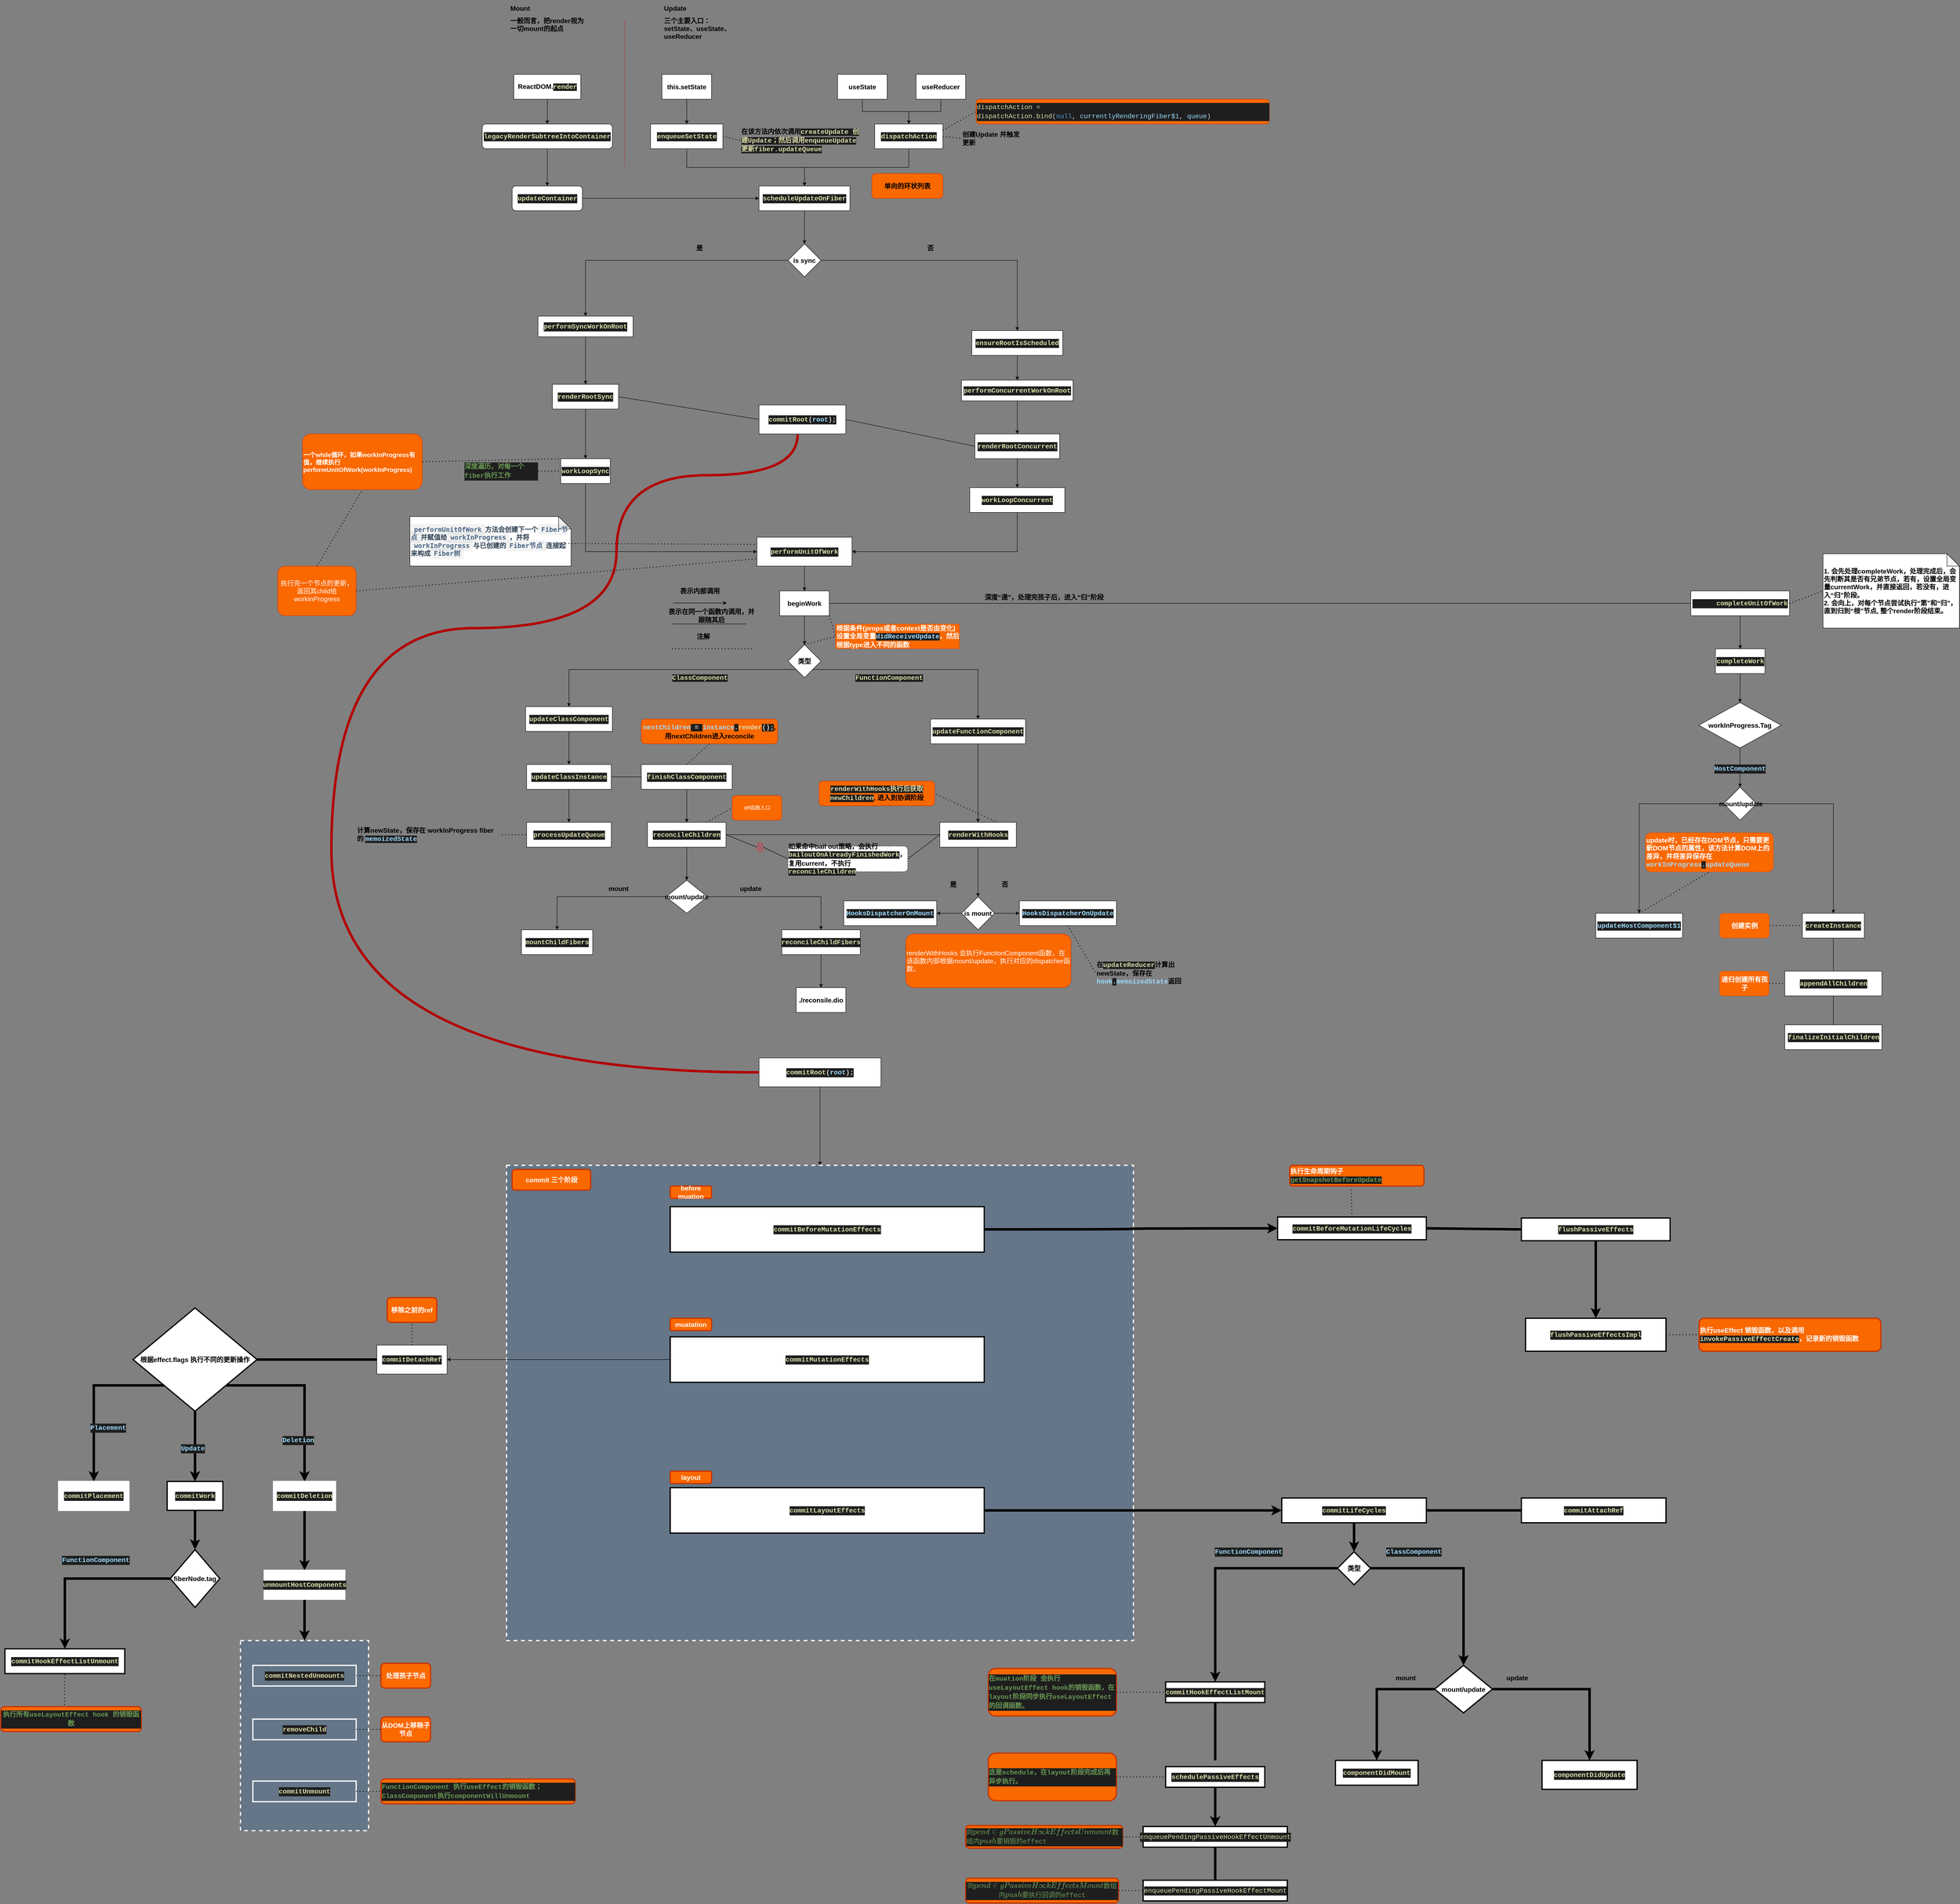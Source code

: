 <mxfile>
    <diagram id="y4k61WV3-oRp5_8Y9yrR" name="Page-1">
        <mxGraphModel dx="1868" dy="1198" grid="1" gridSize="10" guides="1" tooltips="1" connect="1" arrows="1" fold="1" page="1" pageScale="1" pageWidth="5000" pageHeight="7000" background="#808080" math="0" shadow="0">
            <root>
                <mxCell id="0"/>
                <mxCell id="1" parent="0"/>
                <mxCell id="4" value="" style="edgeStyle=orthogonalEdgeStyle;rounded=0;orthogonalLoop=1;jettySize=auto;html=1;fontStyle=1;fontSize=16;" parent="1" source="2" target="3" edge="1">
                    <mxGeometry relative="1" as="geometry"/>
                </mxCell>
                <mxCell id="2" value="beginWork" style="rounded=0;whiteSpace=wrap;html=1;fontStyle=1;fontSize=16;" parent="1" vertex="1">
                    <mxGeometry x="1935" y="3140" width="120" height="60" as="geometry"/>
                </mxCell>
                <mxCell id="5" style="edgeStyle=orthogonalEdgeStyle;rounded=0;orthogonalLoop=1;jettySize=auto;html=1;exitX=0;exitY=1;exitDx=0;exitDy=0;entryX=0.5;entryY=0;entryDx=0;entryDy=0;fontStyle=1;fontSize=16;" parent="1" source="3" target="44" edge="1">
                    <mxGeometry relative="1" as="geometry">
                        <mxPoint x="1820" y="3440" as="targetPoint"/>
                    </mxGeometry>
                </mxCell>
                <mxCell id="7" style="edgeStyle=orthogonalEdgeStyle;rounded=0;orthogonalLoop=1;jettySize=auto;html=1;exitX=1;exitY=1;exitDx=0;exitDy=0;entryX=0.5;entryY=0;entryDx=0;entryDy=0;fontStyle=1;fontSize=16;" parent="1" source="3" target="43" edge="1">
                    <mxGeometry relative="1" as="geometry">
                        <mxPoint x="2160" y="3440" as="targetPoint"/>
                    </mxGeometry>
                </mxCell>
                <mxCell id="3" value="类型" style="rhombus;whiteSpace=wrap;html=1;rounded=0;fontStyle=1;fontSize=16;" parent="1" vertex="1">
                    <mxGeometry x="1955" y="3270" width="80" height="80" as="geometry"/>
                </mxCell>
                <mxCell id="9" value="&lt;span style=&quot;color: rgb(220, 220, 170); font-family: consolas, &amp;quot;courier new&amp;quot;, monospace; font-size: 16px; background-color: rgb(30, 30, 30);&quot;&gt;FunctionComponent&lt;/span&gt;" style="text;html=1;strokeColor=none;fillColor=none;align=center;verticalAlign=middle;whiteSpace=wrap;rounded=0;fontStyle=1;fontSize=16;" parent="1" vertex="1">
                    <mxGeometry x="2115" y="3340" width="170" height="20" as="geometry"/>
                </mxCell>
                <mxCell id="11" value="&lt;span style=&quot;color: rgb(220, 220, 170); font-family: consolas, &amp;quot;courier new&amp;quot;, monospace; font-size: 16px; background-color: rgb(30, 30, 30);&quot;&gt;ClassComponent&lt;/span&gt;" style="text;html=1;strokeColor=none;fillColor=none;align=center;verticalAlign=middle;whiteSpace=wrap;rounded=0;fontStyle=1;fontSize=16;" parent="1" vertex="1">
                    <mxGeometry x="1674" y="3340" width="136" height="20" as="geometry"/>
                </mxCell>
                <mxCell id="13" style="edgeStyle=orthogonalEdgeStyle;rounded=0;orthogonalLoop=1;jettySize=auto;html=1;exitX=0.5;exitY=1;exitDx=0;exitDy=0;entryX=0.5;entryY=0;entryDx=0;entryDy=0;fontStyle=1;fontSize=16;" parent="1" source="12" target="2" edge="1">
                    <mxGeometry relative="1" as="geometry"/>
                </mxCell>
                <mxCell id="12" value="&lt;div style=&quot;color: rgb(212, 212, 212); background-color: rgb(30, 30, 30); font-family: consolas, &amp;quot;courier new&amp;quot;, monospace; font-size: 16px; line-height: 22px;&quot;&gt;&lt;span style=&quot;color: rgb(220, 220, 170); font-size: 16px;&quot;&gt;performUnitOfWork&lt;/span&gt;&lt;/div&gt;" style="rounded=0;whiteSpace=wrap;html=1;fontStyle=1;fontSize=16;" parent="1" vertex="1">
                    <mxGeometry x="1880" y="3010" width="230" height="70" as="geometry"/>
                </mxCell>
                <mxCell id="15" style="edgeStyle=orthogonalEdgeStyle;rounded=0;orthogonalLoop=1;jettySize=auto;html=1;exitX=0.5;exitY=1;exitDx=0;exitDy=0;entryX=1;entryY=0.5;entryDx=0;entryDy=0;fontStyle=1;fontSize=16;" parent="1" source="14" target="12" edge="1">
                    <mxGeometry relative="1" as="geometry"/>
                </mxCell>
                <mxCell id="14" value="&lt;div style=&quot;color: rgb(212, 212, 212); background-color: rgb(30, 30, 30); font-family: consolas, &amp;quot;courier new&amp;quot;, monospace; font-size: 16px; line-height: 22px;&quot;&gt;&lt;span style=&quot;color: rgb(220, 220, 170); font-size: 16px;&quot;&gt;workLoopConcurrent&lt;/span&gt;&lt;/div&gt;" style="rounded=0;whiteSpace=wrap;html=1;fontStyle=1;fontSize=16;" parent="1" vertex="1">
                    <mxGeometry x="2395" y="2890" width="230" height="60" as="geometry"/>
                </mxCell>
                <mxCell id="17" style="edgeStyle=orthogonalEdgeStyle;rounded=0;orthogonalLoop=1;jettySize=auto;html=1;exitX=0.5;exitY=1;exitDx=0;exitDy=0;entryX=0;entryY=0.5;entryDx=0;entryDy=0;fontStyle=1;fontSize=16;" parent="1" source="16" target="12" edge="1">
                    <mxGeometry relative="1" as="geometry">
                        <mxPoint x="1580" y="3045" as="targetPoint"/>
                    </mxGeometry>
                </mxCell>
                <mxCell id="16" value="&lt;div style=&quot;color: rgb(212, 212, 212); background-color: rgb(30, 30, 30); font-family: consolas, &amp;quot;courier new&amp;quot;, monospace; font-size: 16px; line-height: 22px;&quot;&gt;&lt;span style=&quot;color: rgb(220, 220, 170); font-size: 16px;&quot;&gt;workLoopSync&lt;/span&gt;&lt;/div&gt;" style="rounded=0;whiteSpace=wrap;html=1;fontStyle=1;fontSize=16;" parent="1" vertex="1">
                    <mxGeometry x="1405" y="2820" width="120" height="60" as="geometry"/>
                </mxCell>
                <mxCell id="19" style="edgeStyle=orthogonalEdgeStyle;rounded=0;orthogonalLoop=1;jettySize=auto;html=1;exitX=0.5;exitY=1;exitDx=0;exitDy=0;entryX=0.5;entryY=0;entryDx=0;entryDy=0;fontStyle=1;fontSize=16;" parent="1" source="18" target="16" edge="1">
                    <mxGeometry relative="1" as="geometry"/>
                </mxCell>
                <mxCell id="18" value="&lt;div style=&quot;color: rgb(212, 212, 212); background-color: rgb(30, 30, 30); font-family: consolas, &amp;quot;courier new&amp;quot;, monospace; font-size: 16px; line-height: 22px;&quot;&gt;&lt;span style=&quot;color: rgb(220, 220, 170); font-size: 16px;&quot;&gt;renderRootSync&lt;/span&gt;&lt;/div&gt;" style="rounded=0;whiteSpace=wrap;html=1;fontStyle=1;fontSize=16;" parent="1" vertex="1">
                    <mxGeometry x="1385" y="2640" width="160" height="60" as="geometry"/>
                </mxCell>
                <mxCell id="21" style="edgeStyle=orthogonalEdgeStyle;rounded=0;orthogonalLoop=1;jettySize=auto;html=1;exitX=0.5;exitY=1;exitDx=0;exitDy=0;fontStyle=1;fontSize=16;" parent="1" source="20" target="18" edge="1">
                    <mxGeometry relative="1" as="geometry"/>
                </mxCell>
                <mxCell id="20" value="&lt;div style=&quot;color: rgb(212, 212, 212); background-color: rgb(30, 30, 30); font-family: consolas, &amp;quot;courier new&amp;quot;, monospace; font-size: 16px; line-height: 22px;&quot;&gt;&lt;span style=&quot;color: rgb(220, 220, 170); font-size: 16px;&quot;&gt;performSyncWorkOnRoot&lt;/span&gt;&lt;/div&gt;" style="rounded=0;whiteSpace=wrap;html=1;fontStyle=1;fontSize=16;" parent="1" vertex="1">
                    <mxGeometry x="1350" y="2475" width="230" height="50" as="geometry"/>
                </mxCell>
                <mxCell id="102" value="" style="edgeStyle=orthogonalEdgeStyle;rounded=0;orthogonalLoop=1;jettySize=auto;html=1;fontStyle=1;fontSize=16;" parent="1" source="22" target="101" edge="1">
                    <mxGeometry relative="1" as="geometry"/>
                </mxCell>
                <mxCell id="22" value="&lt;div style=&quot;color: rgb(212, 212, 212); background-color: rgb(30, 30, 30); font-family: consolas, &amp;quot;courier new&amp;quot;, monospace; font-size: 16px; line-height: 22px;&quot;&gt;&lt;span style=&quot;color: rgb(220, 220, 170); font-size: 16px;&quot;&gt;scheduleUpdateOnFiber&lt;/span&gt;&lt;/div&gt;" style="rounded=0;whiteSpace=wrap;html=1;fontStyle=1;fontSize=16;" parent="1" vertex="1">
                    <mxGeometry x="1885" y="2160" width="220" height="60" as="geometry"/>
                </mxCell>
                <mxCell id="25" style="edgeStyle=orthogonalEdgeStyle;rounded=0;orthogonalLoop=1;jettySize=auto;html=1;exitX=0.5;exitY=1;exitDx=0;exitDy=0;entryX=0.5;entryY=0;entryDx=0;entryDy=0;fontStyle=1;fontSize=16;" parent="1" source="24" target="14" edge="1">
                    <mxGeometry relative="1" as="geometry"/>
                </mxCell>
                <mxCell id="24" value="&lt;div style=&quot;color: rgb(212, 212, 212); background-color: rgb(30, 30, 30); font-family: consolas, &amp;quot;courier new&amp;quot;, monospace; font-size: 16px; line-height: 22px;&quot;&gt;&lt;div style=&quot;font-family: consolas, &amp;quot;courier new&amp;quot;, monospace; line-height: 22px; font-size: 16px;&quot;&gt;&lt;span style=&quot;color: rgb(220, 220, 170); font-size: 16px;&quot;&gt;renderRootConcurrent&lt;/span&gt;&lt;/div&gt;&lt;/div&gt;" style="rounded=0;whiteSpace=wrap;html=1;fontStyle=1;fontSize=16;" parent="1" vertex="1">
                    <mxGeometry x="2407.5" y="2760" width="205" height="60" as="geometry"/>
                </mxCell>
                <mxCell id="28" style="edgeStyle=orthogonalEdgeStyle;rounded=0;orthogonalLoop=1;jettySize=auto;html=1;exitX=0.5;exitY=1;exitDx=0;exitDy=0;entryX=0.5;entryY=0;entryDx=0;entryDy=0;fontStyle=1;fontSize=16;" parent="1" source="27" target="24" edge="1">
                    <mxGeometry relative="1" as="geometry"/>
                </mxCell>
                <mxCell id="27" value="&lt;div style=&quot;color: rgb(212, 212, 212); background-color: rgb(30, 30, 30); font-family: consolas, &amp;quot;courier new&amp;quot;, monospace; font-size: 16px; line-height: 22px;&quot;&gt;&lt;div style=&quot;font-family: consolas, &amp;quot;courier new&amp;quot;, monospace; line-height: 22px; font-size: 16px;&quot;&gt;&lt;span style=&quot;color: rgb(220, 220, 170); font-size: 16px;&quot;&gt;performConcurrentWorkOnRoot&lt;/span&gt;&lt;/div&gt;&lt;/div&gt;" style="rounded=0;whiteSpace=wrap;html=1;fontStyle=1;fontSize=16;" parent="1" vertex="1">
                    <mxGeometry x="2375" y="2630" width="270" height="50" as="geometry"/>
                </mxCell>
                <mxCell id="30" style="edgeStyle=orthogonalEdgeStyle;rounded=0;orthogonalLoop=1;jettySize=auto;html=1;exitX=0.5;exitY=1;exitDx=0;exitDy=0;entryX=0.5;entryY=0;entryDx=0;entryDy=0;fontStyle=1;fontSize=16;" parent="1" source="29" target="27" edge="1">
                    <mxGeometry relative="1" as="geometry"/>
                </mxCell>
                <mxCell id="29" value="&lt;div style=&quot;color: rgb(212, 212, 212); background-color: rgb(30, 30, 30); font-family: consolas, &amp;quot;courier new&amp;quot;, monospace; font-size: 16px; line-height: 22px;&quot;&gt;&lt;div style=&quot;font-family: consolas, &amp;quot;courier new&amp;quot;, monospace; line-height: 22px; font-size: 16px;&quot;&gt;&lt;span style=&quot;color: rgb(220, 220, 170); font-size: 16px;&quot;&gt;ensureRootIsScheduled&lt;/span&gt;&lt;/div&gt;&lt;/div&gt;" style="rounded=0;whiteSpace=wrap;html=1;fontStyle=1;fontSize=16;" parent="1" vertex="1">
                    <mxGeometry x="2400" y="2510" width="220" height="60" as="geometry"/>
                </mxCell>
                <mxCell id="32" style="edgeStyle=orthogonalEdgeStyle;rounded=0;orthogonalLoop=1;jettySize=auto;html=1;exitX=1;exitY=0.5;exitDx=0;exitDy=0;entryX=0.5;entryY=0;entryDx=0;entryDy=0;fontStyle=1;fontSize=16;" parent="1" source="101" target="29" edge="1">
                    <mxGeometry relative="1" as="geometry">
                        <mxPoint x="2250" y="2460" as="sourcePoint"/>
                    </mxGeometry>
                </mxCell>
                <mxCell id="34" style="edgeStyle=orthogonalEdgeStyle;rounded=0;orthogonalLoop=1;jettySize=auto;html=1;exitX=1;exitY=0.5;exitDx=0;exitDy=0;entryX=0;entryY=0.5;entryDx=0;entryDy=0;fontStyle=1;fontSize=16;" parent="1" source="33" target="22" edge="1">
                    <mxGeometry relative="1" as="geometry"/>
                </mxCell>
                <mxCell id="33" value="&lt;div style=&quot;color: rgb(212, 212, 212); background-color: rgb(30, 30, 30); font-family: consolas, &amp;quot;courier new&amp;quot;, monospace; font-size: 16px; line-height: 22px;&quot;&gt;&lt;span style=&quot;color: rgb(220, 220, 170); font-size: 16px;&quot;&gt;updateContainer&lt;/span&gt;&lt;/div&gt;" style="rounded=1;whiteSpace=wrap;html=1;fontStyle=1;fontSize=16;" parent="1" vertex="1">
                    <mxGeometry x="1287.5" y="2160" width="170" height="60" as="geometry"/>
                </mxCell>
                <mxCell id="36" style="edgeStyle=orthogonalEdgeStyle;rounded=0;orthogonalLoop=1;jettySize=auto;html=1;exitX=0.5;exitY=1;exitDx=0;exitDy=0;fontStyle=1;fontSize=16;" parent="1" source="35" target="33" edge="1">
                    <mxGeometry relative="1" as="geometry"/>
                </mxCell>
                <mxCell id="35" value="&lt;div style=&quot;color: rgb(212, 212, 212); background-color: rgb(30, 30, 30); font-family: consolas, &amp;quot;courier new&amp;quot;, monospace; font-size: 16px; line-height: 22px;&quot;&gt;&lt;span style=&quot;color: rgb(220, 220, 170); font-size: 16px;&quot;&gt;legacyRenderSubtreeIntoContainer&lt;/span&gt;&lt;/div&gt;" style="rounded=1;whiteSpace=wrap;html=1;fontStyle=1;fontSize=16;" parent="1" vertex="1">
                    <mxGeometry x="1215" y="2010" width="315" height="60" as="geometry"/>
                </mxCell>
                <mxCell id="38" style="edgeStyle=orthogonalEdgeStyle;rounded=0;orthogonalLoop=1;jettySize=auto;html=1;exitX=0.5;exitY=1;exitDx=0;exitDy=0;entryX=0.5;entryY=0;entryDx=0;entryDy=0;fontStyle=1;fontSize=16;" parent="1" source="37" target="35" edge="1">
                    <mxGeometry relative="1" as="geometry"/>
                </mxCell>
                <mxCell id="37" value="ReactDOM.&lt;span style=&quot;color: rgb(220, 220, 170); background-color: rgb(30, 30, 30); font-family: consolas, &amp;quot;courier new&amp;quot;, monospace; font-size: 16px;&quot;&gt;render&lt;/span&gt;" style="rounded=0;whiteSpace=wrap;html=1;fontStyle=1;fontSize=16;" parent="1" vertex="1">
                    <mxGeometry x="1291.5" y="1890" width="162" height="60" as="geometry"/>
                </mxCell>
                <mxCell id="40" style="edgeStyle=orthogonalEdgeStyle;rounded=0;orthogonalLoop=1;jettySize=auto;html=1;exitX=0.5;exitY=1;exitDx=0;exitDy=0;entryX=0.5;entryY=0;entryDx=0;entryDy=0;fontStyle=1;fontSize=16;" parent="1" source="39" target="22" edge="1">
                    <mxGeometry relative="1" as="geometry"/>
                </mxCell>
                <mxCell id="39" value="&lt;div style=&quot;color: rgb(212, 212, 212); background-color: rgb(30, 30, 30); font-family: consolas, &amp;quot;courier new&amp;quot;, monospace; font-size: 16px; line-height: 22px;&quot;&gt;&lt;span style=&quot;color: rgb(220, 220, 170); font-size: 16px;&quot;&gt;enqueueSetState&lt;/span&gt;&lt;/div&gt;" style="rounded=0;whiteSpace=wrap;html=1;fontStyle=1;fontSize=16;" parent="1" vertex="1">
                    <mxGeometry x="1622.5" y="2010" width="175" height="60" as="geometry"/>
                </mxCell>
                <mxCell id="42" style="edgeStyle=orthogonalEdgeStyle;rounded=0;orthogonalLoop=1;jettySize=auto;html=1;exitX=0.5;exitY=1;exitDx=0;exitDy=0;entryX=0.5;entryY=0;entryDx=0;entryDy=0;fontStyle=1;fontSize=16;" parent="1" source="41" target="39" edge="1">
                    <mxGeometry relative="1" as="geometry"/>
                </mxCell>
                <mxCell id="41" value="this.setState" style="rounded=0;whiteSpace=wrap;html=1;fontStyle=1;fontSize=16;" parent="1" vertex="1">
                    <mxGeometry x="1650" y="1890" width="120" height="60" as="geometry"/>
                </mxCell>
                <mxCell id="55" value="" style="edgeStyle=none;rounded=0;orthogonalLoop=1;jettySize=auto;html=1;fontStyle=1;fontSize=16;" parent="1" source="43" target="54" edge="1">
                    <mxGeometry relative="1" as="geometry"/>
                </mxCell>
                <mxCell id="43" value="&lt;div style=&quot;color: rgb(212, 212, 212); background-color: rgb(30, 30, 30); font-family: consolas, &amp;quot;courier new&amp;quot;, monospace; font-size: 16px; line-height: 22px;&quot;&gt;&lt;span style=&quot;color: rgb(220, 220, 170); font-size: 16px;&quot;&gt;updateFunctionComponent&lt;/span&gt;&lt;/div&gt;" style="rounded=0;whiteSpace=wrap;html=1;fontStyle=1;fontSize=16;" parent="1" vertex="1">
                    <mxGeometry x="2300" y="3450" width="230" height="60" as="geometry"/>
                </mxCell>
                <mxCell id="46" value="" style="edgeStyle=orthogonalEdgeStyle;rounded=0;orthogonalLoop=1;jettySize=auto;html=1;fontStyle=1;fontSize=16;" parent="1" source="44" target="45" edge="1">
                    <mxGeometry relative="1" as="geometry"/>
                </mxCell>
                <mxCell id="44" value="&lt;div style=&quot;color: rgb(212, 212, 212); background-color: rgb(30, 30, 30); font-family: consolas, &amp;quot;courier new&amp;quot;, monospace; font-size: 16px; line-height: 22px;&quot;&gt;&lt;span style=&quot;color: rgb(220, 220, 170); font-size: 16px;&quot;&gt;updateClassComponent&lt;/span&gt;&lt;/div&gt;" style="rounded=0;whiteSpace=wrap;html=1;fontStyle=1;fontSize=16;" parent="1" vertex="1">
                    <mxGeometry x="1320" y="3420" width="210" height="60" as="geometry"/>
                </mxCell>
                <mxCell id="48" value="" style="edgeStyle=orthogonalEdgeStyle;rounded=0;orthogonalLoop=1;jettySize=auto;html=1;fontStyle=1;fontSize=16;" parent="1" source="45" target="47" edge="1">
                    <mxGeometry relative="1" as="geometry"/>
                </mxCell>
                <mxCell id="45" value="&lt;div style=&quot;color: rgb(212, 212, 212); background-color: rgb(30, 30, 30); font-family: consolas, &amp;quot;courier new&amp;quot;, monospace; font-size: 16px; line-height: 22px;&quot;&gt;&lt;span style=&quot;color: rgb(220, 220, 170); font-size: 16px;&quot;&gt;updateClassInstance&lt;/span&gt;&lt;/div&gt;" style="whiteSpace=wrap;html=1;rounded=0;fontStyle=1;fontSize=16;" parent="1" vertex="1">
                    <mxGeometry x="1322.5" y="3560" width="205" height="60" as="geometry"/>
                </mxCell>
                <mxCell id="47" value="&lt;div style=&quot;color: rgb(212, 212, 212); background-color: rgb(30, 30, 30); font-family: consolas, &amp;quot;courier new&amp;quot;, monospace; font-size: 16px; line-height: 22px;&quot;&gt;&lt;span style=&quot;color: rgb(220, 220, 170); font-size: 16px;&quot;&gt;processUpdateQueue&lt;/span&gt;&lt;/div&gt;" style="whiteSpace=wrap;html=1;rounded=0;fontStyle=1;fontSize=16;" parent="1" vertex="1">
                    <mxGeometry x="1322.5" y="3700" width="205" height="60" as="geometry"/>
                </mxCell>
                <mxCell id="53" value="" style="edgeStyle=none;rounded=0;orthogonalLoop=1;jettySize=auto;html=1;fontStyle=1;fontSize=16;" parent="1" source="49" target="52" edge="1">
                    <mxGeometry relative="1" as="geometry"/>
                </mxCell>
                <mxCell id="49" value="&lt;div style=&quot;color: rgb(212, 212, 212); background-color: rgb(30, 30, 30); font-family: consolas, &amp;quot;courier new&amp;quot;, monospace; font-size: 16px; line-height: 22px;&quot;&gt;&lt;span style=&quot;color: rgb(220, 220, 170); font-size: 16px;&quot;&gt;finishClassComponent&lt;/span&gt;&lt;/div&gt;" style="rounded=0;whiteSpace=wrap;html=1;fontStyle=1;fontSize=16;" parent="1" vertex="1">
                    <mxGeometry x="1600" y="3560" width="220" height="60" as="geometry"/>
                </mxCell>
                <mxCell id="122" value="" style="edgeStyle=orthogonalEdgeStyle;rounded=0;orthogonalLoop=1;jettySize=auto;html=1;fontStyle=1;fontSize=16;" parent="1" source="52" target="121" edge="1">
                    <mxGeometry relative="1" as="geometry"/>
                </mxCell>
                <mxCell id="52" value="&lt;div style=&quot;color: rgb(212, 212, 212); background-color: rgb(30, 30, 30); font-family: consolas, &amp;quot;courier new&amp;quot;, monospace; font-size: 16px; line-height: 22px;&quot;&gt;&lt;span style=&quot;color: rgb(220, 220, 170); font-size: 16px;&quot;&gt;reconcileChildren&lt;/span&gt;&lt;/div&gt;" style="whiteSpace=wrap;html=1;rounded=0;fontStyle=1;fontSize=16;" parent="1" vertex="1">
                    <mxGeometry x="1615" y="3700" width="190" height="60" as="geometry"/>
                </mxCell>
                <mxCell id="86" value="" style="edgeStyle=orthogonalEdgeStyle;rounded=0;orthogonalLoop=1;jettySize=auto;html=1;fontStyle=1;fontSize=16;" parent="1" source="54" target="85" edge="1">
                    <mxGeometry relative="1" as="geometry"/>
                </mxCell>
                <mxCell id="54" value="&lt;div style=&quot;color: rgb(212, 212, 212); background-color: rgb(30, 30, 30); font-family: consolas, &amp;quot;courier new&amp;quot;, monospace; font-size: 16px; line-height: 22px;&quot;&gt;&lt;span style=&quot;color: rgb(220, 220, 170); font-size: 16px;&quot;&gt;renderWithHooks&lt;/span&gt;&lt;/div&gt;" style="rounded=0;whiteSpace=wrap;html=1;fontStyle=1;fontSize=16;" parent="1" vertex="1">
                    <mxGeometry x="2322.5" y="3700" width="185" height="60" as="geometry"/>
                </mxCell>
                <mxCell id="58" value="" style="endArrow=classic;html=1;fontStyle=1;fontSize=16;" parent="1" edge="1">
                    <mxGeometry width="50" height="50" relative="1" as="geometry">
                        <mxPoint x="1677" y="3169.29" as="sourcePoint"/>
                        <mxPoint x="1807" y="3169.29" as="targetPoint"/>
                    </mxGeometry>
                </mxCell>
                <mxCell id="59" value="表示内部调用" style="text;html=1;strokeColor=none;fillColor=none;align=center;verticalAlign=middle;whiteSpace=wrap;rounded=0;fontStyle=1;fontSize=16;" parent="1" vertex="1">
                    <mxGeometry x="1682" y="3130" width="120" height="20" as="geometry"/>
                </mxCell>
                <mxCell id="61" value="表示在同一个函数内调用，并跟随其后" style="text;html=1;strokeColor=none;fillColor=none;align=center;verticalAlign=middle;whiteSpace=wrap;rounded=0;fontStyle=1;fontSize=16;" parent="1" vertex="1">
                    <mxGeometry x="1660" y="3190" width="220" height="20" as="geometry"/>
                </mxCell>
                <mxCell id="63" style="edgeStyle=orthogonalEdgeStyle;rounded=0;orthogonalLoop=1;jettySize=auto;html=1;exitX=0.5;exitY=1;exitDx=0;exitDy=0;entryX=0.5;entryY=0;entryDx=0;entryDy=0;fontStyle=1;fontSize=16;" parent="1" source="62" target="22" edge="1">
                    <mxGeometry relative="1" as="geometry">
                        <mxPoint x="1865" y="2150" as="targetPoint"/>
                    </mxGeometry>
                </mxCell>
                <mxCell id="62" value="&lt;div style=&quot;color: rgb(212, 212, 212); background-color: rgb(30, 30, 30); font-family: consolas, &amp;quot;courier new&amp;quot;, monospace; font-size: 16px; line-height: 22px;&quot;&gt;&lt;span style=&quot;color: rgb(220, 220, 170); font-size: 16px;&quot;&gt;dispatchAction&lt;/span&gt;&lt;/div&gt;" style="rounded=0;whiteSpace=wrap;html=1;fontStyle=1;fontSize=16;" parent="1" vertex="1">
                    <mxGeometry x="2165" y="2010" width="165" height="60" as="geometry"/>
                </mxCell>
                <mxCell id="68" style="edgeStyle=orthogonalEdgeStyle;rounded=0;orthogonalLoop=1;jettySize=auto;html=1;exitX=0.5;exitY=1;exitDx=0;exitDy=0;entryX=0.5;entryY=0;entryDx=0;entryDy=0;fontStyle=1;fontSize=16;" parent="1" source="66" target="62" edge="1">
                    <mxGeometry relative="1" as="geometry">
                        <mxPoint x="2233" y="2010" as="targetPoint"/>
                    </mxGeometry>
                </mxCell>
                <mxCell id="66" value="useState" style="rounded=0;whiteSpace=wrap;html=1;fontStyle=1;fontSize=16;" parent="1" vertex="1">
                    <mxGeometry x="2075" y="1890" width="120" height="60" as="geometry"/>
                </mxCell>
                <mxCell id="69" style="edgeStyle=orthogonalEdgeStyle;rounded=0;orthogonalLoop=1;jettySize=auto;html=1;exitX=0.5;exitY=1;exitDx=0;exitDy=0;entryX=0.5;entryY=0;entryDx=0;entryDy=0;fontStyle=1;fontSize=16;" parent="1" source="67" target="62" edge="1">
                    <mxGeometry relative="1" as="geometry">
                        <mxPoint x="2225" y="2010" as="targetPoint"/>
                    </mxGeometry>
                </mxCell>
                <mxCell id="67" value="useReducer" style="rounded=0;whiteSpace=wrap;html=1;fontStyle=1;fontSize=16;" parent="1" vertex="1">
                    <mxGeometry x="2265" y="1890" width="120" height="60" as="geometry"/>
                </mxCell>
                <mxCell id="73" value="创建Update 并触发更新" style="text;html=1;strokeColor=none;fillColor=none;align=left;verticalAlign=middle;whiteSpace=wrap;rounded=0;fontStyle=1;fontSize=16;" parent="1" vertex="1">
                    <mxGeometry x="2375" y="2020" width="155" height="50" as="geometry"/>
                </mxCell>
                <mxCell id="74" value="" style="endArrow=none;html=1;exitX=1;exitY=0.5;exitDx=0;exitDy=0;entryX=0;entryY=0.5;entryDx=0;entryDy=0;fontStyle=1;fontSize=16;" parent="1" source="45" target="49" edge="1">
                    <mxGeometry width="50" height="50" relative="1" as="geometry">
                        <mxPoint x="1540" y="3610" as="sourcePoint"/>
                        <mxPoint x="1590" y="3560" as="targetPoint"/>
                    </mxGeometry>
                </mxCell>
                <mxCell id="75" value="" style="endArrow=none;html=1;fontStyle=1;fontSize=16;" parent="1" edge="1">
                    <mxGeometry width="50" height="50" relative="1" as="geometry">
                        <mxPoint x="1674" y="3220" as="sourcePoint"/>
                        <mxPoint x="1854" y="3220" as="targetPoint"/>
                    </mxGeometry>
                </mxCell>
                <mxCell id="76" value="" style="endArrow=none;html=1;entryX=0;entryY=0.5;entryDx=0;entryDy=0;exitX=1;exitY=0.5;exitDx=0;exitDy=0;fontStyle=1;fontSize=16;" parent="1" source="52" target="54" edge="1">
                    <mxGeometry width="50" height="50" relative="1" as="geometry">
                        <mxPoint x="1900" y="3760" as="sourcePoint"/>
                        <mxPoint x="1950" y="3710" as="targetPoint"/>
                    </mxGeometry>
                </mxCell>
                <mxCell id="80" value="" style="endArrow=none;dashed=1;html=1;dashPattern=1 3;strokeWidth=2;fontStyle=1;fontSize=16;" parent="1" edge="1">
                    <mxGeometry width="50" height="50" relative="1" as="geometry">
                        <mxPoint x="1674" y="3280" as="sourcePoint"/>
                        <mxPoint x="1874" y="3280" as="targetPoint"/>
                    </mxGeometry>
                </mxCell>
                <mxCell id="81" value="注解" style="text;html=1;strokeColor=none;fillColor=none;align=center;verticalAlign=middle;whiteSpace=wrap;rounded=0;fontStyle=1;fontSize=16;" parent="1" vertex="1">
                    <mxGeometry x="1730" y="3240" width="40" height="20" as="geometry"/>
                </mxCell>
                <mxCell id="82" value="" style="endArrow=none;dashed=1;html=1;dashPattern=1 3;strokeWidth=2;entryX=0;entryY=0.5;entryDx=0;entryDy=0;exitX=1;exitY=0.5;exitDx=0;exitDy=0;fontStyle=1;fontSize=16;" parent="1" source="62" target="73" edge="1">
                    <mxGeometry width="50" height="50" relative="1" as="geometry">
                        <mxPoint x="2330" y="2090" as="sourcePoint"/>
                        <mxPoint x="2375" y="2045" as="targetPoint"/>
                    </mxGeometry>
                </mxCell>
                <mxCell id="84" value="&lt;h1 style=&quot;font-size: 16px;&quot;&gt;Mount&lt;/h1&gt;&lt;div style=&quot;font-size: 16px;&quot;&gt;一般而言，把render视为一切mount的起点&lt;/div&gt;" style="text;html=1;strokeColor=none;fillColor=none;spacing=5;spacingTop=-20;whiteSpace=wrap;overflow=hidden;rounded=0;fontStyle=1;fontSize=16;" parent="1" vertex="1">
                    <mxGeometry x="1277.5" y="1720" width="190" height="120" as="geometry"/>
                </mxCell>
                <mxCell id="88" value="" style="edgeStyle=orthogonalEdgeStyle;rounded=0;orthogonalLoop=1;jettySize=auto;html=1;fontStyle=1;fontSize=16;" parent="1" source="85" target="87" edge="1">
                    <mxGeometry relative="1" as="geometry"/>
                </mxCell>
                <mxCell id="91" value="" style="edgeStyle=orthogonalEdgeStyle;rounded=0;orthogonalLoop=1;jettySize=auto;html=1;fontStyle=1;fontSize=16;" parent="1" source="85" target="90" edge="1">
                    <mxGeometry relative="1" as="geometry"/>
                </mxCell>
                <mxCell id="85" value="is mount" style="rhombus;whiteSpace=wrap;html=1;rounded=0;fontStyle=1;fontSize=16;" parent="1" vertex="1">
                    <mxGeometry x="2375" y="3880" width="80" height="80" as="geometry"/>
                </mxCell>
                <mxCell id="87" value="&lt;div style=&quot;color: rgb(212, 212, 212); background-color: rgb(30, 30, 30); font-family: consolas, &amp;quot;courier new&amp;quot;, monospace; font-size: 16px; line-height: 22px;&quot;&gt;&lt;span style=&quot;color: rgb(156, 220, 254); font-size: 16px;&quot;&gt;HooksDispatcherOnMount&lt;/span&gt;&lt;/div&gt;" style="whiteSpace=wrap;html=1;rounded=0;fontStyle=1;fontSize=16;" parent="1" vertex="1">
                    <mxGeometry x="2090" y="3890" width="225" height="60" as="geometry"/>
                </mxCell>
                <mxCell id="89" value="是" style="text;html=1;strokeColor=none;fillColor=none;align=center;verticalAlign=middle;whiteSpace=wrap;rounded=0;fontStyle=1;fontSize=16;" parent="1" vertex="1">
                    <mxGeometry x="2335" y="3840" width="40" height="20" as="geometry"/>
                </mxCell>
                <mxCell id="90" value="&lt;div style=&quot;color: rgb(212, 212, 212); background-color: rgb(30, 30, 30); font-family: consolas, &amp;quot;courier new&amp;quot;, monospace; font-size: 16px; line-height: 22px;&quot;&gt;&lt;span style=&quot;color: rgb(156, 220, 254); font-size: 16px;&quot;&gt;HooksDispatcherOnUpdate&lt;/span&gt;&lt;/div&gt;" style="whiteSpace=wrap;html=1;rounded=0;fontStyle=1;fontSize=16;" parent="1" vertex="1">
                    <mxGeometry x="2515" y="3890" width="235" height="60" as="geometry"/>
                </mxCell>
                <mxCell id="92" value="否" style="text;html=1;strokeColor=none;fillColor=none;align=center;verticalAlign=middle;whiteSpace=wrap;rounded=0;fontStyle=1;fontSize=16;" parent="1" vertex="1">
                    <mxGeometry x="2460" y="3840" width="40" height="20" as="geometry"/>
                </mxCell>
                <mxCell id="93" value="" style="endArrow=none;dashed=1;html=1;fillColor=#FF0A2B;strokeColor=#CC0000;fontStyle=1;fontSize=16;" parent="1" edge="1">
                    <mxGeometry width="50" height="50" relative="1" as="geometry">
                        <mxPoint x="1560" y="2110" as="sourcePoint"/>
                        <mxPoint x="1560" y="1760" as="targetPoint"/>
                    </mxGeometry>
                </mxCell>
                <mxCell id="94" value="&lt;h1 style=&quot;font-size: 16px;&quot;&gt;Update&lt;/h1&gt;&lt;div style=&quot;font-size: 16px;&quot;&gt;三个主要入口：setState、useState、useReducer&lt;/div&gt;" style="text;html=1;strokeColor=none;fillColor=none;spacing=5;spacingTop=-20;whiteSpace=wrap;overflow=hidden;rounded=0;fontStyle=1;fontSize=16;" parent="1" vertex="1">
                    <mxGeometry x="1650" y="1720" width="190" height="120" as="geometry"/>
                </mxCell>
                <mxCell id="95" value="在该方法内依次调用&lt;span style=&quot;color: rgb(220, 220, 170); background-color: rgb(30, 30, 30); font-family: consolas, &amp;quot;courier new&amp;quot;, monospace; font-size: 16px;&quot;&gt;createUpdate 创建Update；然后调用&lt;/span&gt;&lt;span style=&quot;color: rgb(220, 220, 170); background-color: rgb(30, 30, 30); font-family: consolas, &amp;quot;courier new&amp;quot;, monospace; font-size: 16px;&quot;&gt;enqueueUpdate 更新fiber.updateQueue&lt;/span&gt;" style="text;html=1;strokeColor=none;fillColor=none;align=left;verticalAlign=middle;whiteSpace=wrap;rounded=0;fontStyle=1;fontSize=16;" parent="1" vertex="1">
                    <mxGeometry x="1840" y="2010" width="300" height="80" as="geometry"/>
                </mxCell>
                <mxCell id="96" value="" style="endArrow=none;dashed=1;html=1;dashPattern=1 3;strokeWidth=2;exitX=1;exitY=0.5;exitDx=0;exitDy=0;entryX=0;entryY=0.5;entryDx=0;entryDy=0;fontStyle=1;fontSize=16;" parent="1" source="39" target="95" edge="1">
                    <mxGeometry width="50" height="50" relative="1" as="geometry">
                        <mxPoint x="1795" y="2090" as="sourcePoint"/>
                        <mxPoint x="1845" y="2040" as="targetPoint"/>
                    </mxGeometry>
                </mxCell>
                <mxCell id="98" value="" style="endArrow=none;dashed=1;html=1;dashPattern=1 3;strokeWidth=2;exitX=1;exitY=0.5;exitDx=0;exitDy=0;entryX=0;entryY=0.5;entryDx=0;entryDy=0;fontStyle=1;fontSize=16;" parent="1" source="97" target="47" edge="1">
                    <mxGeometry width="50" height="50" relative="1" as="geometry">
                        <mxPoint x="1260" y="3770" as="sourcePoint"/>
                        <mxPoint x="1310" y="3720" as="targetPoint"/>
                    </mxGeometry>
                </mxCell>
                <mxCell id="99" value="在&lt;span style=&quot;color: rgb(220, 220, 170); background-color: rgb(30, 30, 30); font-family: consolas, &amp;quot;courier new&amp;quot;, monospace; font-size: 16px;&quot;&gt;updateReducer&lt;/span&gt;&lt;span style=&quot;font-size: 16px;&quot;&gt;计算出newState，保存在&lt;/span&gt;&lt;span style=&quot;font-family: consolas, &amp;quot;courier new&amp;quot;, monospace; font-size: 16px; color: rgb(156, 220, 254);&quot;&gt;hook&lt;/span&gt;&lt;span style=&quot;background-color: rgb(30, 30, 30); color: rgb(212, 212, 212); font-family: consolas, &amp;quot;courier new&amp;quot;, monospace; font-size: 16px;&quot;&gt;.&lt;/span&gt;&lt;span style=&quot;font-family: consolas, &amp;quot;courier new&amp;quot;, monospace; font-size: 16px; color: rgb(156, 220, 254);&quot;&gt;memoizedState&lt;/span&gt;&lt;span style=&quot;font-size: 16px;&quot;&gt;返回&lt;/span&gt;" style="text;html=1;strokeColor=none;fillColor=none;align=left;verticalAlign=middle;whiteSpace=wrap;rounded=0;fontStyle=1;fontSize=16;" parent="1" vertex="1">
                    <mxGeometry x="2700" y="4030" width="259" height="70" as="geometry"/>
                </mxCell>
                <mxCell id="100" value="" style="endArrow=none;dashed=1;html=1;dashPattern=1 3;strokeWidth=2;exitX=0.5;exitY=1;exitDx=0;exitDy=0;entryX=0;entryY=0.5;entryDx=0;entryDy=0;fontStyle=1;fontSize=16;" parent="1" source="90" target="99" edge="1">
                    <mxGeometry width="50" height="50" relative="1" as="geometry">
                        <mxPoint x="2770" y="3940" as="sourcePoint"/>
                        <mxPoint x="2820" y="3890" as="targetPoint"/>
                    </mxGeometry>
                </mxCell>
                <mxCell id="103" style="edgeStyle=orthogonalEdgeStyle;rounded=0;orthogonalLoop=1;jettySize=auto;html=1;exitX=0;exitY=0.5;exitDx=0;exitDy=0;entryX=0.5;entryY=0;entryDx=0;entryDy=0;fontStyle=1;fontSize=16;" parent="1" source="101" target="20" edge="1">
                    <mxGeometry relative="1" as="geometry"/>
                </mxCell>
                <mxCell id="101" value="is sync" style="rhombus;whiteSpace=wrap;html=1;rounded=0;fontStyle=1;fontSize=16;" parent="1" vertex="1">
                    <mxGeometry x="1955" y="2300" width="80" height="80" as="geometry"/>
                </mxCell>
                <mxCell id="104" value="是" style="text;html=1;strokeColor=none;fillColor=none;align=center;verticalAlign=middle;whiteSpace=wrap;rounded=0;fontStyle=1;fontSize=16;" parent="1" vertex="1">
                    <mxGeometry x="1712" y="2290" width="58" height="40" as="geometry"/>
                </mxCell>
                <mxCell id="105" value="否" style="text;html=1;strokeColor=none;fillColor=none;align=center;verticalAlign=middle;whiteSpace=wrap;rounded=0;fontStyle=1;fontSize=16;" parent="1" vertex="1">
                    <mxGeometry x="2265" y="2290" width="70" height="40" as="geometry"/>
                </mxCell>
                <mxCell id="106" value="&lt;div style=&quot;color: rgb(212, 212, 212); background-color: rgb(30, 30, 30); font-family: consolas, &amp;quot;courier new&amp;quot;, monospace; font-size: 16px; line-height: 22px;&quot;&gt;&lt;span style=&quot;color: rgb(106, 153, 85); font-size: 16px;&quot;&gt;深度遍历，对每一个fiber执行工作&lt;/span&gt;&lt;/div&gt;" style="text;html=1;strokeColor=none;fillColor=none;align=left;verticalAlign=middle;whiteSpace=wrap;rounded=0;fontSize=16;fontStyle=1" parent="1" vertex="1">
                    <mxGeometry x="1170" y="2835" width="180" height="30" as="geometry"/>
                </mxCell>
                <mxCell id="107" value="" style="endArrow=none;dashed=1;html=1;dashPattern=1 3;strokeWidth=2;fontSize=16;entryX=0;entryY=0.5;entryDx=0;entryDy=0;exitX=1;exitY=0.5;exitDx=0;exitDy=0;fontStyle=1" parent="1" source="106" target="16" edge="1">
                    <mxGeometry width="50" height="50" relative="1" as="geometry">
                        <mxPoint x="1360" y="2940" as="sourcePoint"/>
                        <mxPoint x="1410" y="2890" as="targetPoint"/>
                    </mxGeometry>
                </mxCell>
                <mxCell id="115" value="" style="edgeStyle=orthogonalEdgeStyle;rounded=0;orthogonalLoop=1;jettySize=auto;html=1;fontStyle=1;fontSize=16;" parent="1" source="108" target="114" edge="1">
                    <mxGeometry relative="1" as="geometry"/>
                </mxCell>
                <mxCell id="108" value="&lt;div style=&quot;color: rgb(212, 212, 212); background-color: rgb(30, 30, 30); font-family: consolas, &amp;quot;courier new&amp;quot;, monospace; font-size: 16px; line-height: 22px;&quot;&gt;&amp;nbsp;&amp;nbsp;&amp;nbsp;&amp;nbsp;&amp;nbsp;&amp;nbsp;&lt;span style=&quot;color: rgb(220, 220, 170); font-size: 16px;&quot;&gt;completeUnitOfWork&lt;/span&gt;&lt;/div&gt;" style="rounded=0;whiteSpace=wrap;html=1;fontSize=16;align=center;fontStyle=1" parent="1" vertex="1">
                    <mxGeometry x="4140" y="3140" width="239" height="60" as="geometry"/>
                </mxCell>
                <mxCell id="109" value="" style="endArrow=none;html=1;fontSize=16;exitX=1;exitY=0.5;exitDx=0;exitDy=0;entryX=0;entryY=0.5;entryDx=0;entryDy=0;fontStyle=1" parent="1" source="2" target="108" edge="1">
                    <mxGeometry width="50" height="50" relative="1" as="geometry">
                        <mxPoint x="2210" y="3200" as="sourcePoint"/>
                        <mxPoint x="2770" y="3170" as="targetPoint"/>
                    </mxGeometry>
                </mxCell>
                <mxCell id="110" value="深度“递”，处理完孩子后，进入“归”阶段" style="text;html=1;strokeColor=none;fillColor=none;align=center;verticalAlign=middle;whiteSpace=wrap;rounded=0;fontSize=16;fontStyle=1" parent="1" vertex="1">
                    <mxGeometry x="2400" y="3120" width="350" height="70" as="geometry"/>
                </mxCell>
                <mxCell id="111" value="&lt;code style=&quot;color: rgb(71, 101, 130); padding: 0.25rem 0.5rem; margin: 0px; font-size: 16px; background-color: rgba(27, 31, 35, 0.05); border-radius: 3px;&quot;&gt;performUnitOfWork&lt;/code&gt;&lt;span style=&quot;color: rgb(44, 62, 80); font-size: 16px; background-color: rgb(255, 255, 255);&quot;&gt;方法会创建下一个&lt;/span&gt;&lt;code style=&quot;color: rgb(71, 101, 130); padding: 0.25rem 0.5rem; margin: 0px; font-size: 16px; background-color: rgba(27, 31, 35, 0.05); border-radius: 3px;&quot;&gt;Fiber节点&lt;/code&gt;&lt;span style=&quot;color: rgb(44, 62, 80); font-size: 16px; background-color: rgb(255, 255, 255);&quot;&gt;并赋值给&lt;/span&gt;&lt;code style=&quot;color: rgb(71, 101, 130); padding: 0.25rem 0.5rem; margin: 0px; font-size: 16px; background-color: rgba(27, 31, 35, 0.05); border-radius: 3px;&quot;&gt;workInProgress&lt;/code&gt;&lt;span style=&quot;color: rgb(44, 62, 80); font-size: 16px; background-color: rgb(255, 255, 255);&quot;&gt;，并将&lt;/span&gt;&lt;code style=&quot;color: rgb(71, 101, 130); padding: 0.25rem 0.5rem; margin: 0px; font-size: 16px; background-color: rgba(27, 31, 35, 0.05); border-radius: 3px;&quot;&gt;workInProgress&lt;/code&gt;&lt;span style=&quot;color: rgb(44, 62, 80); font-size: 16px; background-color: rgb(255, 255, 255);&quot;&gt;与已创建的&lt;/span&gt;&lt;code style=&quot;color: rgb(71, 101, 130); padding: 0.25rem 0.5rem; margin: 0px; font-size: 16px; background-color: rgba(27, 31, 35, 0.05); border-radius: 3px;&quot;&gt;Fiber节点&lt;/code&gt;&lt;span style=&quot;color: rgb(44, 62, 80); font-size: 16px; background-color: rgb(255, 255, 255);&quot;&gt;连接起来构成&lt;/span&gt;&lt;code style=&quot;color: rgb(71, 101, 130); padding: 0.25rem 0.5rem; margin: 0px; font-size: 16px; background-color: rgba(27, 31, 35, 0.05); border-radius: 3px;&quot;&gt;Fiber树&lt;/code&gt;" style="shape=note;whiteSpace=wrap;html=1;backgroundOutline=1;darkOpacity=0.05;align=left;fontStyle=1;fontSize=16;" parent="1" vertex="1">
                    <mxGeometry x="1040" y="2960" width="390" height="120" as="geometry"/>
                </mxCell>
                <mxCell id="112" value="" style="endArrow=none;dashed=1;html=1;dashPattern=1 3;strokeWidth=2;exitX=0;exitY=0;exitDx=360;exitDy=65;exitPerimeter=0;entryX=0;entryY=0.25;entryDx=0;entryDy=0;fontStyle=1;fontSize=16;" parent="1" source="111" target="12" edge="1">
                    <mxGeometry width="50" height="50" relative="1" as="geometry">
                        <mxPoint x="1290" y="3020" as="sourcePoint"/>
                        <mxPoint x="1730" y="3000" as="targetPoint"/>
                    </mxGeometry>
                </mxCell>
                <mxCell id="113" value="1. 会先处理completeWork，处理完成后，会先判断其是否有兄弟节点，若有，设置全局变量currentWork，并直接返回，若没有，进入“归”阶段。&lt;br style=&quot;font-size: 16px;&quot;&gt;2. 会向上，对每个节点尝试执行“第”和“归”，直到归到“根&quot;节点, 整个render阶段结束。" style="shape=note;whiteSpace=wrap;html=1;backgroundOutline=1;darkOpacity=0.05;align=left;fontStyle=1;fontSize=16;" parent="1" vertex="1">
                    <mxGeometry x="4460" y="3050" width="330" height="180" as="geometry"/>
                </mxCell>
                <mxCell id="138" value="" style="edgeStyle=orthogonalEdgeStyle;rounded=0;orthogonalLoop=1;jettySize=auto;html=1;fontStyle=1;fontSize=16;" parent="1" source="114" target="137" edge="1">
                    <mxGeometry relative="1" as="geometry"/>
                </mxCell>
                <mxCell id="114" value="&lt;div style=&quot;color: rgb(212, 212, 212); background-color: rgb(30, 30, 30); font-family: consolas, &amp;quot;courier new&amp;quot;, monospace; font-size: 16px; line-height: 22px;&quot;&gt;&lt;span style=&quot;color: rgb(220, 220, 170); font-size: 16px;&quot;&gt;completeWork&lt;/span&gt;&lt;/div&gt;" style="whiteSpace=wrap;html=1;rounded=0;fontSize=16;fontStyle=1" parent="1" vertex="1">
                    <mxGeometry x="4199.5" y="3280" width="120" height="60" as="geometry"/>
                </mxCell>
                <mxCell id="116" value="" style="endArrow=none;dashed=1;html=1;dashPattern=1 3;strokeWidth=2;entryX=0;entryY=0.5;entryDx=0;entryDy=0;entryPerimeter=0;exitX=1;exitY=0.5;exitDx=0;exitDy=0;fontStyle=1;fontSize=16;" parent="1" source="108" target="113" edge="1">
                    <mxGeometry width="50" height="50" relative="1" as="geometry">
                        <mxPoint x="4390" y="3310" as="sourcePoint"/>
                        <mxPoint x="4440" y="3260" as="targetPoint"/>
                    </mxGeometry>
                </mxCell>
                <mxCell id="117" value="根据条件(props或者context是否由变化)设置全局变量&lt;span style=&quot;color: rgb(156 , 220 , 254) ; background-color: rgb(30 , 30 , 30) ; font-family: &amp;#34;consolas&amp;#34; , &amp;#34;courier new&amp;#34; , monospace ; font-size: 16px&quot;&gt;didReceiveUpdate&lt;/span&gt;&lt;span style=&quot;font-size: 16px&quot;&gt;，然后根据type进入不同的函数&lt;/span&gt;" style="rounded=0;whiteSpace=wrap;html=1;fillColor=#fa6800;fontColor=#ffffff;dashed=1;strokeColor=#C73500;align=left;fontStyle=1;fontSize=16;" parent="1" vertex="1">
                    <mxGeometry x="2070" y="3220" width="300" height="60" as="geometry"/>
                </mxCell>
                <mxCell id="118" value="" style="endArrow=none;dashed=1;html=1;dashPattern=1 3;strokeWidth=2;entryX=0;entryY=0.5;entryDx=0;entryDy=0;exitX=1;exitY=1;exitDx=0;exitDy=0;fontStyle=1;fontSize=16;" parent="1" source="2" target="117" edge="1">
                    <mxGeometry width="50" height="50" relative="1" as="geometry">
                        <mxPoint x="2020" y="3280" as="sourcePoint"/>
                        <mxPoint x="2070" y="3230" as="targetPoint"/>
                    </mxGeometry>
                </mxCell>
                <mxCell id="119" value="" style="endArrow=none;dashed=1;html=1;dashPattern=1 3;strokeWidth=2;exitX=0.5;exitY=0;exitDx=0;exitDy=0;entryX=0;entryY=0.5;entryDx=0;entryDy=0;fontStyle=1;fontSize=16;" parent="1" source="3" target="117" edge="1">
                    <mxGeometry width="50" height="50" relative="1" as="geometry">
                        <mxPoint x="2190" y="3220" as="sourcePoint"/>
                        <mxPoint x="2080" y="3250" as="targetPoint"/>
                    </mxGeometry>
                </mxCell>
                <mxCell id="124" value="" style="edgeStyle=orthogonalEdgeStyle;rounded=0;orthogonalLoop=1;jettySize=auto;html=1;fontStyle=1;fontSize=16;" parent="1" source="121" target="123" edge="1">
                    <mxGeometry relative="1" as="geometry"/>
                </mxCell>
                <mxCell id="128" value="" style="edgeStyle=orthogonalEdgeStyle;rounded=0;orthogonalLoop=1;jettySize=auto;html=1;fontStyle=1;fontSize=16;" parent="1" source="121" target="127" edge="1">
                    <mxGeometry relative="1" as="geometry"/>
                </mxCell>
                <mxCell id="121" value="mount/update" style="rhombus;whiteSpace=wrap;html=1;rounded=0;fontStyle=1;fontSize=16;" parent="1" vertex="1">
                    <mxGeometry x="1660" y="3840" width="100" height="80" as="geometry"/>
                </mxCell>
                <mxCell id="123" value="&lt;div style=&quot;color: rgb(212, 212, 212); background-color: rgb(30, 30, 30); font-family: consolas, &amp;quot;courier new&amp;quot;, monospace; font-size: 16px; line-height: 22px;&quot;&gt;&lt;span style=&quot;color: rgb(220, 220, 170); font-size: 16px;&quot;&gt;mountChildFibers&lt;/span&gt;&lt;/div&gt;" style="whiteSpace=wrap;html=1;rounded=0;fontStyle=1;fontSize=16;" parent="1" vertex="1">
                    <mxGeometry x="1310" y="3960" width="172.5" height="60" as="geometry"/>
                </mxCell>
                <mxCell id="126" value="mount" style="text;html=1;strokeColor=none;fillColor=none;align=center;verticalAlign=middle;whiteSpace=wrap;rounded=0;dashed=1;fontStyle=1;fontSize=16;" parent="1" vertex="1">
                    <mxGeometry x="1525" y="3850" width="40" height="20" as="geometry"/>
                </mxCell>
                <mxCell id="259" value="" style="edgeStyle=orthogonalEdgeStyle;rounded=0;orthogonalLoop=1;jettySize=auto;html=1;" parent="1" source="127" target="258" edge="1">
                    <mxGeometry relative="1" as="geometry"/>
                </mxCell>
                <mxCell id="127" value="&lt;div style=&quot;color: rgb(212, 212, 212); background-color: rgb(30, 30, 30); font-family: consolas, &amp;quot;courier new&amp;quot;, monospace; font-size: 16px; line-height: 22px;&quot;&gt;&lt;span style=&quot;color: rgb(220, 220, 170); font-size: 16px;&quot;&gt;reconcileChildFibers&lt;/span&gt;&lt;/div&gt;" style="whiteSpace=wrap;html=1;rounded=0;fontStyle=1;fontSize=16;" parent="1" vertex="1">
                    <mxGeometry x="1940" y="3960" width="190" height="60" as="geometry"/>
                </mxCell>
                <mxCell id="130" value="update" style="text;html=1;strokeColor=none;fillColor=none;align=center;verticalAlign=middle;whiteSpace=wrap;rounded=0;dashed=1;fontStyle=1;fontSize=16;" parent="1" vertex="1">
                    <mxGeometry x="1845" y="3850" width="40" height="20" as="geometry"/>
                </mxCell>
                <mxCell id="131" value="&lt;div style=&quot;text-align: left; font-size: 16px;&quot;&gt;&lt;span style=&quot;font-size: 16px;&quot;&gt;如果命中bail out策略，会执行&lt;/span&gt;&lt;span style=&quot;color: rgb(220, 220, 170); background-color: rgb(30, 30, 30); font-family: consolas, &amp;quot;courier new&amp;quot;, monospace; font-size: 16px;&quot;&gt;bailoutOnAlreadyFinishedWork&lt;/span&gt;&lt;span style=&quot;font-size: 16px;&quot;&gt;，复用current，不执行&lt;/span&gt;&lt;span style=&quot;color: rgb(220, 220, 170); font-family: consolas, &amp;quot;courier new&amp;quot;, monospace; font-size: 16px; background-color: rgb(30, 30, 30);&quot;&gt;reconcileChildren&lt;/span&gt;&lt;/div&gt;" style="rounded=1;whiteSpace=wrap;html=1;dashed=1;strokeColor=#000000;fontStyle=1;fontSize=16;" parent="1" vertex="1">
                    <mxGeometry x="1955" y="3757.5" width="290" height="62" as="geometry"/>
                </mxCell>
                <mxCell id="132" value="" style="endArrow=none;html=1;entryX=0;entryY=0.5;entryDx=0;entryDy=0;exitX=1;exitY=0.5;exitDx=0;exitDy=0;fontStyle=1;fontSize=16;" parent="1" source="131" target="54" edge="1">
                    <mxGeometry width="50" height="50" relative="1" as="geometry">
                        <mxPoint x="2280" y="3830" as="sourcePoint"/>
                        <mxPoint x="2330" y="3780" as="targetPoint"/>
                    </mxGeometry>
                </mxCell>
                <mxCell id="134" value="" style="endArrow=none;html=1;entryX=1;entryY=0.5;entryDx=0;entryDy=0;exitX=0;exitY=0.5;exitDx=0;exitDy=0;fontStyle=1;fontSize=16;" parent="1" source="135" target="52" edge="1">
                    <mxGeometry width="50" height="50" relative="1" as="geometry">
                        <mxPoint x="1980" y="3760" as="sourcePoint"/>
                        <mxPoint x="2030" y="3710" as="targetPoint"/>
                    </mxGeometry>
                </mxCell>
                <mxCell id="135" value="" style="shape=sumEllipse;perimeter=ellipsePerimeter;whiteSpace=wrap;html=1;backgroundOutline=1;fillColor=none;strokeColor=#FF0A2B;fontStyle=1;fontSize=16;" parent="1" vertex="1">
                    <mxGeometry x="1880" y="3750" width="15" height="20" as="geometry"/>
                </mxCell>
                <mxCell id="136" value="" style="endArrow=none;html=1;entryX=1;entryY=0.5;entryDx=0;entryDy=0;exitX=0;exitY=0.5;exitDx=0;exitDy=0;fontStyle=1;fontSize=16;" parent="1" source="131" target="135" edge="1">
                    <mxGeometry width="50" height="50" relative="1" as="geometry">
                        <mxPoint x="1955" y="3788.5" as="sourcePoint"/>
                        <mxPoint x="1805" y="3730" as="targetPoint"/>
                    </mxGeometry>
                </mxCell>
                <mxCell id="140" value="" style="edgeStyle=orthogonalEdgeStyle;rounded=0;orthogonalLoop=1;jettySize=auto;html=1;fontStyle=1;fontSize=16;" parent="1" source="137" target="139" edge="1">
                    <mxGeometry relative="1" as="geometry"/>
                </mxCell>
                <mxCell id="137" value="workInProgress.Tag" style="rhombus;whiteSpace=wrap;html=1;rounded=0;fontSize=16;fontStyle=1" parent="1" vertex="1">
                    <mxGeometry x="4159" y="3410" width="200" height="110" as="geometry"/>
                </mxCell>
                <mxCell id="143" value="" style="edgeStyle=orthogonalEdgeStyle;rounded=0;orthogonalLoop=1;jettySize=auto;html=1;fontStyle=1;fontSize=16;" parent="1" source="139" target="142" edge="1">
                    <mxGeometry relative="1" as="geometry"/>
                </mxCell>
                <mxCell id="145" value="" style="edgeStyle=orthogonalEdgeStyle;rounded=0;orthogonalLoop=1;jettySize=auto;html=1;fontStyle=1;fontSize=16;" parent="1" source="139" target="144" edge="1">
                    <mxGeometry relative="1" as="geometry"/>
                </mxCell>
                <mxCell id="139" value="&amp;nbsp;mount/update" style="rhombus;whiteSpace=wrap;html=1;rounded=0;fontSize=16;fontStyle=1" parent="1" vertex="1">
                    <mxGeometry x="4219.25" y="3615" width="80" height="80" as="geometry"/>
                </mxCell>
                <mxCell id="141" value="&lt;div style=&quot;color: rgb(212, 212, 212); background-color: rgb(30, 30, 30); font-family: consolas, &amp;quot;courier new&amp;quot;, monospace; font-size: 16px; line-height: 22px;&quot;&gt;&lt;span style=&quot;color: rgb(156, 220, 254); font-size: 16px;&quot;&gt;HostComponent&lt;/span&gt;&lt;/div&gt;" style="text;html=1;strokeColor=none;fillColor=none;align=center;verticalAlign=middle;whiteSpace=wrap;rounded=0;dashed=1;fontStyle=1;fontSize=16;" parent="1" vertex="1">
                    <mxGeometry x="4239" y="3560" width="40" height="20" as="geometry"/>
                </mxCell>
                <mxCell id="142" value="&lt;div style=&quot;color: rgb(212, 212, 212); background-color: rgb(30, 30, 30); font-family: consolas, &amp;quot;courier new&amp;quot;, monospace; font-size: 16px; line-height: 22px;&quot;&gt;&lt;span style=&quot;color: rgb(156, 220, 254); font-size: 16px;&quot;&gt;updateHostComponent$1&lt;/span&gt;&lt;/div&gt;" style="whiteSpace=wrap;html=1;rounded=0;fontSize=16;fontStyle=1" parent="1" vertex="1">
                    <mxGeometry x="3910" y="3920" width="210" height="60" as="geometry"/>
                </mxCell>
                <mxCell id="144" value="&lt;div style=&quot;color: rgb(212, 212, 212); background-color: rgb(30, 30, 30); font-family: consolas, &amp;quot;courier new&amp;quot;, monospace; font-size: 16px; line-height: 22px;&quot;&gt;&lt;span style=&quot;color: rgb(220, 220, 170); font-size: 16px;&quot;&gt;createInstance&lt;/span&gt;&lt;/div&gt;" style="whiteSpace=wrap;html=1;rounded=0;fontSize=16;fontStyle=1" parent="1" vertex="1">
                    <mxGeometry x="4410" y="3920" width="150" height="60" as="geometry"/>
                </mxCell>
                <mxCell id="146" value="update时，已经存在DOM节点，只需要更新DOM节点的属性，该方法计算DOM上的差异，并将差异保存在&lt;span style=&quot;font-family: consolas, &amp;quot;courier new&amp;quot;, monospace; font-size: 16px; color: rgb(156, 220, 254);&quot;&gt;workInProgress&lt;/span&gt;&lt;span style=&quot;background-color: rgb(30, 30, 30); color: rgb(212, 212, 212); font-family: consolas, &amp;quot;courier new&amp;quot;, monospace; font-size: 16px;&quot;&gt;.&lt;/span&gt;&lt;span style=&quot;font-family: consolas, &amp;quot;courier new&amp;quot;, monospace; font-size: 16px; color: rgb(156, 220, 254);&quot;&gt;updateQueue&lt;/span&gt;" style="rounded=1;whiteSpace=wrap;html=1;dashed=1;fillColor=#fa6800;fontColor=#ffffff;strokeColor=#C73500;align=left;fontStyle=1;fontSize=16;" parent="1" vertex="1">
                    <mxGeometry x="4030" y="3725" width="310" height="95" as="geometry"/>
                </mxCell>
                <mxCell id="147" value="" style="endArrow=none;dashed=1;html=1;dashPattern=1 3;strokeWidth=2;entryX=0.5;entryY=1;entryDx=0;entryDy=0;exitX=0.5;exitY=0;exitDx=0;exitDy=0;fontStyle=1;fontSize=16;" parent="1" source="142" target="146" edge="1">
                    <mxGeometry width="50" height="50" relative="1" as="geometry">
                        <mxPoint x="4070" y="3900" as="sourcePoint"/>
                        <mxPoint x="4120" y="3850" as="targetPoint"/>
                    </mxGeometry>
                </mxCell>
                <mxCell id="148" value="&lt;div style=&quot;color: rgb(212, 212, 212); background-color: rgb(30, 30, 30); font-family: consolas, &amp;quot;courier new&amp;quot;, monospace; font-size: 16px; line-height: 22px;&quot;&gt;&lt;div style=&quot;font-family: consolas, &amp;quot;courier new&amp;quot;, monospace; line-height: 22px; font-size: 16px;&quot;&gt;&lt;span style=&quot;color: rgb(220, 220, 170); font-size: 16px;&quot;&gt;appendAllChildren&lt;/span&gt;&lt;/div&gt;&lt;/div&gt;" style="whiteSpace=wrap;html=1;rounded=0;fontSize=16;fontStyle=1" parent="1" vertex="1">
                    <mxGeometry x="4367.5" y="4060" width="235" height="60" as="geometry"/>
                </mxCell>
                <mxCell id="150" value="" style="endArrow=none;html=1;entryX=0.5;entryY=1;entryDx=0;entryDy=0;exitX=0.5;exitY=0;exitDx=0;exitDy=0;fontStyle=1;fontSize=16;" parent="1" source="148" target="144" edge="1">
                    <mxGeometry width="50" height="50" relative="1" as="geometry">
                        <mxPoint x="4450" y="4050" as="sourcePoint"/>
                        <mxPoint x="4500" y="4000" as="targetPoint"/>
                    </mxGeometry>
                </mxCell>
                <mxCell id="151" value="&lt;div style=&quot;color: rgb(212, 212, 212); background-color: rgb(30, 30, 30); font-family: consolas, &amp;quot;courier new&amp;quot;, monospace; font-size: 16px; line-height: 22px;&quot;&gt;&lt;span style=&quot;color: rgb(220, 220, 170); font-size: 16px;&quot;&gt;finalizeInitialChildren&lt;/span&gt;&lt;/div&gt;" style="whiteSpace=wrap;html=1;rounded=0;fontSize=16;fontStyle=1" parent="1" vertex="1">
                    <mxGeometry x="4367.5" y="4190" width="235" height="60" as="geometry"/>
                </mxCell>
                <mxCell id="152" value="" style="endArrow=none;html=1;entryX=0.5;entryY=1;entryDx=0;entryDy=0;exitX=0.5;exitY=0;exitDx=0;exitDy=0;fontStyle=1;fontSize=16;" parent="1" source="151" target="148" edge="1">
                    <mxGeometry width="50" height="50" relative="1" as="geometry">
                        <mxPoint x="4495" y="4070" as="sourcePoint"/>
                        <mxPoint x="4495" y="3990" as="targetPoint"/>
                    </mxGeometry>
                </mxCell>
                <mxCell id="153" value="创建实例" style="rounded=1;whiteSpace=wrap;html=1;dashed=1;strokeColor=#C73500;fillColor=#fa6800;fontColor=#ffffff;fontStyle=1;fontSize=16;" parent="1" vertex="1">
                    <mxGeometry x="4210" y="3920" width="120" height="60" as="geometry"/>
                </mxCell>
                <mxCell id="154" value="递归创建所有孩子" style="rounded=1;whiteSpace=wrap;html=1;dashed=1;strokeColor=#C73500;fillColor=#fa6800;fontColor=#ffffff;fontStyle=1;fontSize=16;" parent="1" vertex="1">
                    <mxGeometry x="4209.5" y="4060" width="120" height="60" as="geometry"/>
                </mxCell>
                <mxCell id="155" value="" style="endArrow=none;dashed=1;html=1;dashPattern=1 3;strokeWidth=2;entryX=0;entryY=0.5;entryDx=0;entryDy=0;exitX=1;exitY=0.5;exitDx=0;exitDy=0;fontStyle=1;fontSize=16;" parent="1" source="153" target="144" edge="1">
                    <mxGeometry width="50" height="50" relative="1" as="geometry">
                        <mxPoint x="4340" y="4040" as="sourcePoint"/>
                        <mxPoint x="4390" y="3990" as="targetPoint"/>
                    </mxGeometry>
                </mxCell>
                <mxCell id="156" value="" style="endArrow=none;dashed=1;html=1;dashPattern=1 3;strokeWidth=2;entryX=0;entryY=0.5;entryDx=0;entryDy=0;exitX=1;exitY=0.5;exitDx=0;exitDy=0;fontStyle=1;fontSize=16;" parent="1" source="154" target="148" edge="1">
                    <mxGeometry width="50" height="50" relative="1" as="geometry">
                        <mxPoint x="4300" y="4200" as="sourcePoint"/>
                        <mxPoint x="4350" y="4150" as="targetPoint"/>
                    </mxGeometry>
                </mxCell>
                <mxCell id="162" style="edgeStyle=orthogonalEdgeStyle;rounded=0;orthogonalLoop=1;jettySize=auto;html=1;exitX=0.5;exitY=1;exitDx=0;exitDy=0;fontStyle=1;fontSize=16;" parent="1" source="157" target="161" edge="1">
                    <mxGeometry relative="1" as="geometry"/>
                </mxCell>
                <mxCell id="157" value="&lt;div style=&quot;color: rgb(212, 212, 212); background-color: rgb(30, 30, 30); font-family: consolas, &amp;quot;courier new&amp;quot;, monospace; font-size: 16px; line-height: 22px;&quot;&gt;&lt;span style=&quot;color: rgb(220, 220, 170); font-size: 16px;&quot;&gt;commitRoot&lt;/span&gt;(&lt;span style=&quot;color: rgb(156, 220, 254); font-size: 16px;&quot;&gt;root&lt;/span&gt;);&lt;/div&gt;" style="rounded=0;whiteSpace=wrap;html=1;fontStyle=1;fontSize=16;" parent="1" vertex="1">
                    <mxGeometry x="1885" y="4270" width="295" height="70" as="geometry"/>
                </mxCell>
                <mxCell id="158" value="&lt;div style=&quot;color: rgb(212, 212, 212); background-color: rgb(30, 30, 30); font-family: consolas, &amp;quot;courier new&amp;quot;, monospace; font-size: 16px; line-height: 22px;&quot;&gt;&lt;span style=&quot;color: rgb(220, 220, 170); font-size: 16px;&quot;&gt;commitRoot&lt;/span&gt;(&lt;span style=&quot;color: rgb(156, 220, 254); font-size: 16px;&quot;&gt;root&lt;/span&gt;);&lt;/div&gt;" style="rounded=0;whiteSpace=wrap;html=1;fontStyle=1;fontSize=16;" parent="1" vertex="1">
                    <mxGeometry x="1885" y="2690" width="210" height="70" as="geometry"/>
                </mxCell>
                <mxCell id="159" value="" style="endArrow=none;html=1;entryX=1;entryY=0.5;entryDx=0;entryDy=0;exitX=0;exitY=0.5;exitDx=0;exitDy=0;fontStyle=1;fontSize=16;" parent="1" source="158" target="18" edge="1">
                    <mxGeometry width="50" height="50" relative="1" as="geometry">
                        <mxPoint x="1720" y="2640" as="sourcePoint"/>
                        <mxPoint x="1770" y="2590" as="targetPoint"/>
                    </mxGeometry>
                </mxCell>
                <mxCell id="160" value="" style="endArrow=none;html=1;entryX=0;entryY=0.5;entryDx=0;entryDy=0;exitX=1;exitY=0.5;exitDx=0;exitDy=0;fontStyle=1;fontSize=16;" parent="1" source="158" target="24" edge="1">
                    <mxGeometry width="50" height="50" relative="1" as="geometry">
                        <mxPoint x="2230" y="2790" as="sourcePoint"/>
                        <mxPoint x="2280" y="2740" as="targetPoint"/>
                    </mxGeometry>
                </mxCell>
                <mxCell id="161" value="" style="rounded=0;whiteSpace=wrap;html=1;dashed=1;strokeWidth=3;fillColor=#647687;fontColor=#ffffff;strokeColor=#FFFFFF;fontStyle=1;fontSize=16;" parent="1" vertex="1">
                    <mxGeometry x="1274" y="4530" width="1517" height="1150" as="geometry"/>
                </mxCell>
                <mxCell id="172" value="" style="edgeStyle=orthogonalEdgeStyle;curved=1;rounded=0;orthogonalLoop=1;jettySize=auto;html=1;strokeWidth=6;fontStyle=1;fontSize=16;" parent="1" source="163" target="171" edge="1">
                    <mxGeometry relative="1" as="geometry"/>
                </mxCell>
                <mxCell id="163" value="&lt;div style=&quot;color: rgb(212, 212, 212); background-color: rgb(30, 30, 30); font-family: consolas, &amp;quot;courier new&amp;quot;, monospace; font-size: 16px; line-height: 22px;&quot;&gt;&lt;span style=&quot;color: rgb(220, 220, 170); font-size: 16px;&quot;&gt;commitBeforeMutationEffects&lt;/span&gt;&lt;/div&gt;" style="rounded=0;whiteSpace=wrap;html=1;strokeWidth=3;fontStyle=1;fontSize=16;" parent="1" vertex="1">
                    <mxGeometry x="1670" y="4630" width="760" height="110" as="geometry"/>
                </mxCell>
                <mxCell id="250" style="edgeStyle=orthogonalEdgeStyle;rounded=0;orthogonalLoop=1;jettySize=auto;html=1;exitX=0;exitY=0.5;exitDx=0;exitDy=0;entryX=1;entryY=0.5;entryDx=0;entryDy=0;fontSize=16;" parent="1" source="164" target="249" edge="1">
                    <mxGeometry relative="1" as="geometry"/>
                </mxCell>
                <mxCell id="164" value="&lt;div style=&quot;color: rgb(212, 212, 212); background-color: rgb(30, 30, 30); font-family: consolas, &amp;quot;courier new&amp;quot;, monospace; font-size: 16px; line-height: 22px;&quot;&gt;&lt;div style=&quot;font-family: consolas, &amp;quot;courier new&amp;quot;, monospace; line-height: 22px; font-size: 16px;&quot;&gt;&lt;span style=&quot;color: rgb(220, 220, 170); font-size: 16px;&quot;&gt;commitMutationEffects&lt;/span&gt;&lt;/div&gt;&lt;/div&gt;" style="rounded=0;whiteSpace=wrap;html=1;strokeWidth=3;fontStyle=1;fontSize=16;" parent="1" vertex="1">
                    <mxGeometry x="1670" y="4945" width="760" height="110" as="geometry"/>
                </mxCell>
                <mxCell id="216" value="" style="edgeStyle=orthogonalEdgeStyle;rounded=0;orthogonalLoop=1;jettySize=auto;html=1;strokeWidth=6;fontStyle=1;fontSize=16;" parent="1" source="165" target="215" edge="1">
                    <mxGeometry relative="1" as="geometry"/>
                </mxCell>
                <mxCell id="165" value="&lt;div style=&quot;color: rgb(212, 212, 212); background-color: rgb(30, 30, 30); font-family: consolas, &amp;quot;courier new&amp;quot;, monospace; font-size: 16px; line-height: 22px;&quot;&gt;&lt;div style=&quot;font-family: consolas, &amp;quot;courier new&amp;quot;, monospace; line-height: 22px; font-size: 16px;&quot;&gt;&lt;span style=&quot;color: rgb(220, 220, 170); font-size: 16px;&quot;&gt;commitLayoutEffects&lt;/span&gt;&lt;/div&gt;&lt;/div&gt;" style="rounded=0;whiteSpace=wrap;html=1;strokeWidth=3;fontStyle=1;fontSize=16;" parent="1" vertex="1">
                    <mxGeometry x="1670" y="5310" width="760" height="110" as="geometry"/>
                </mxCell>
                <mxCell id="166" value="&lt;font style=&quot;font-size: 16px;&quot;&gt;&lt;span style=&quot;font-size: 16px;&quot;&gt;commit 三个阶段&lt;/span&gt;&lt;/font&gt;" style="rounded=1;whiteSpace=wrap;html=1;strokeWidth=3;fillColor=#fa6800;strokeColor=#C73500;fontColor=#ffffff;fontStyle=1;fontSize=16;" parent="1" vertex="1">
                    <mxGeometry x="1287.5" y="4540" width="190" height="50" as="geometry"/>
                </mxCell>
                <mxCell id="167" value="before muation" style="rounded=1;whiteSpace=wrap;html=1;strokeWidth=3;fillColor=#fa6800;strokeColor=#C73500;fontColor=#ffffff;fontStyle=1;fontSize=16;" parent="1" vertex="1">
                    <mxGeometry x="1670" y="4580" width="100" height="30" as="geometry"/>
                </mxCell>
                <mxCell id="168" value="muatation" style="rounded=1;whiteSpace=wrap;html=1;strokeWidth=3;fillColor=#fa6800;strokeColor=#C73500;fontColor=#ffffff;fontStyle=1;fontSize=16;" parent="1" vertex="1">
                    <mxGeometry x="1670" y="4900" width="100" height="30" as="geometry"/>
                </mxCell>
                <mxCell id="169" value="layout" style="rounded=1;whiteSpace=wrap;html=1;strokeWidth=3;fillColor=#fa6800;strokeColor=#C73500;fontColor=#ffffff;fontStyle=1;fontSize=16;" parent="1" vertex="1">
                    <mxGeometry x="1670" y="5270" width="100" height="30" as="geometry"/>
                </mxCell>
                <mxCell id="170" value="" style="endArrow=none;html=1;edgeStyle=orthogonalEdgeStyle;curved=1;entryX=0.444;entryY=1.023;entryDx=0;entryDy=0;entryPerimeter=0;exitX=0;exitY=0.5;exitDx=0;exitDy=0;fillColor=#e51400;strokeColor=#B20000;strokeWidth=6;fontStyle=1;fontSize=16;" parent="1" source="157" target="158" edge="1">
                    <mxGeometry width="50" height="50" relative="1" as="geometry">
                        <mxPoint x="1590" y="4211.852" as="sourcePoint"/>
                        <mxPoint x="1770" y="2790" as="targetPoint"/>
                        <Array as="points">
                            <mxPoint x="850" y="4305"/>
                            <mxPoint x="850" y="3230"/>
                            <mxPoint x="1540" y="3230"/>
                            <mxPoint x="1540" y="2860"/>
                            <mxPoint x="1978" y="2860"/>
                        </Array>
                    </mxGeometry>
                </mxCell>
                <mxCell id="171" value="&lt;div style=&quot;color: rgb(212, 212, 212); background-color: rgb(30, 30, 30); font-family: consolas, &amp;quot;courier new&amp;quot;, monospace; font-size: 16px; line-height: 22px;&quot;&gt;&lt;span style=&quot;color: rgb(220, 220, 170); font-size: 16px;&quot;&gt;commitBeforeMutationLifeCycles&lt;/span&gt;&lt;/div&gt;" style="whiteSpace=wrap;html=1;rounded=0;strokeWidth=3;fontStyle=1;fontSize=16;" parent="1" vertex="1">
                    <mxGeometry x="3140" y="4655" width="360" height="55" as="geometry"/>
                </mxCell>
                <mxCell id="176" value="" style="edgeStyle=orthogonalEdgeStyle;curved=1;rounded=0;orthogonalLoop=1;jettySize=auto;html=1;strokeWidth=6;fontStyle=1;fontSize=16;" parent="1" source="173" target="175" edge="1">
                    <mxGeometry relative="1" as="geometry"/>
                </mxCell>
                <mxCell id="173" value="&lt;div style=&quot;color: rgb(212, 212, 212); background-color: rgb(30, 30, 30); font-family: consolas, &amp;quot;courier new&amp;quot;, monospace; font-size: 16px; line-height: 22px;&quot;&gt;&lt;div style=&quot;font-family: consolas, &amp;quot;courier new&amp;quot;, monospace; line-height: 22px; font-size: 16px;&quot;&gt;&lt;span style=&quot;color: rgb(220, 220, 170); font-size: 16px;&quot;&gt;flushPassiveEffects&lt;/span&gt;&lt;/div&gt;&lt;/div&gt;" style="whiteSpace=wrap;html=1;rounded=0;strokeWidth=3;fontStyle=1;fontSize=16;" parent="1" vertex="1">
                    <mxGeometry x="3730" y="4657.5" width="360" height="55" as="geometry"/>
                </mxCell>
                <mxCell id="174" value="" style="endArrow=none;html=1;strokeWidth=6;entryX=0;entryY=0.5;entryDx=0;entryDy=0;exitX=1;exitY=0.5;exitDx=0;exitDy=0;fontStyle=1;fontSize=16;" parent="1" source="171" target="173" edge="1">
                    <mxGeometry width="50" height="50" relative="1" as="geometry">
                        <mxPoint x="3590" y="4860" as="sourcePoint"/>
                        <mxPoint x="3680" y="4720" as="targetPoint"/>
                    </mxGeometry>
                </mxCell>
                <mxCell id="175" value="&lt;div style=&quot;color: rgb(212, 212, 212); background-color: rgb(30, 30, 30); font-family: consolas, &amp;quot;courier new&amp;quot;, monospace; font-size: 16px; line-height: 22px;&quot;&gt;&lt;span style=&quot;color: rgb(220, 220, 170); font-size: 16px;&quot;&gt;flushPassiveEffectsImpl&lt;/span&gt;&lt;/div&gt;" style="whiteSpace=wrap;html=1;rounded=0;strokeWidth=3;fontStyle=1;fontSize=16;" parent="1" vertex="1">
                    <mxGeometry x="3740" y="4900" width="340" height="80" as="geometry"/>
                </mxCell>
                <mxCell id="177" value="执行useEffect 销毁函数，以及调用&lt;span style=&quot;color: rgb(220, 220, 170); background-color: rgb(30, 30, 30); font-family: consolas, &amp;quot;courier new&amp;quot;, monospace; font-size: 16px;&quot;&gt;invokePassiveEffectCreate&lt;/span&gt;&lt;span style=&quot;font-size: 16px;&quot;&gt;，记录新的销毁函数&lt;/span&gt;" style="rounded=1;whiteSpace=wrap;html=1;strokeColor=#C73500;strokeWidth=3;fillColor=#fa6800;fontColor=#ffffff;align=left;fontStyle=1;fontSize=16;" parent="1" vertex="1">
                    <mxGeometry x="4160" y="4900" width="440" height="80" as="geometry"/>
                </mxCell>
                <mxCell id="178" value="" style="endArrow=none;dashed=1;html=1;dashPattern=1 3;strokeWidth=2;entryX=0;entryY=0.5;entryDx=0;entryDy=0;exitX=1;exitY=0.5;exitDx=0;exitDy=0;fontStyle=1;fontSize=16;" parent="1" source="175" target="177" edge="1">
                    <mxGeometry width="50" height="50" relative="1" as="geometry">
                        <mxPoint x="4100" y="5020" as="sourcePoint"/>
                        <mxPoint x="4150" y="4970" as="targetPoint"/>
                    </mxGeometry>
                </mxCell>
                <mxCell id="179" value="执行生命周期钩子&lt;span style=&quot;color: rgb(106, 153, 85); background-color: rgb(30, 30, 30); font-family: consolas, &amp;quot;courier new&amp;quot;, monospace; font-size: 16px;&quot;&gt;getSnapshotBeforeUpdate&lt;/span&gt;" style="rounded=1;whiteSpace=wrap;html=1;strokeColor=#C73500;strokeWidth=3;align=left;fillColor=#fa6800;fontColor=#ffffff;fontStyle=1;fontSize=16;" parent="1" vertex="1">
                    <mxGeometry x="3169.25" y="4530" width="325" height="50" as="geometry"/>
                </mxCell>
                <mxCell id="180" value="" style="endArrow=none;dashed=1;html=1;dashPattern=1 3;strokeWidth=2;entryX=0.457;entryY=1.058;entryDx=0;entryDy=0;entryPerimeter=0;exitX=0.5;exitY=0;exitDx=0;exitDy=0;fontStyle=1;fontSize=16;" parent="1" source="171" target="179" edge="1">
                    <mxGeometry width="50" height="50" relative="1" as="geometry">
                        <mxPoint x="3220" y="4650" as="sourcePoint"/>
                        <mxPoint x="3270" y="4600" as="targetPoint"/>
                    </mxGeometry>
                </mxCell>
                <mxCell id="183" style="edgeStyle=orthogonalEdgeStyle;rounded=0;orthogonalLoop=1;jettySize=auto;html=1;exitX=0;exitY=1;exitDx=0;exitDy=0;strokeWidth=6;entryX=0.5;entryY=0;entryDx=0;entryDy=0;fontStyle=1;fontSize=16;" parent="1" source="181" target="184" edge="1">
                    <mxGeometry relative="1" as="geometry">
                        <mxPoint x="450" y="5275" as="targetPoint"/>
                    </mxGeometry>
                </mxCell>
                <mxCell id="187" value="" style="edgeStyle=orthogonalEdgeStyle;rounded=0;orthogonalLoop=1;jettySize=auto;html=1;strokeWidth=6;fontStyle=1;fontSize=16;" parent="1" source="181" target="186" edge="1">
                    <mxGeometry relative="1" as="geometry"/>
                </mxCell>
                <mxCell id="189" style="edgeStyle=orthogonalEdgeStyle;rounded=0;orthogonalLoop=1;jettySize=auto;html=1;exitX=1;exitY=1;exitDx=0;exitDy=0;strokeWidth=6;entryX=0.5;entryY=0;entryDx=0;entryDy=0;fontStyle=1;fontSize=16;" parent="1" source="181" target="190" edge="1">
                    <mxGeometry relative="1" as="geometry">
                        <mxPoint x="780" y="5295" as="targetPoint"/>
                    </mxGeometry>
                </mxCell>
                <mxCell id="181" value="根据effect.flags 执行不同的更新操作" style="rhombus;whiteSpace=wrap;html=1;rounded=0;strokeWidth=3;fontStyle=1;fontSize=16;" parent="1" vertex="1">
                    <mxGeometry x="370" y="4875" width="300" height="250" as="geometry"/>
                </mxCell>
                <mxCell id="184" value="&lt;div style=&quot;color: rgb(212, 212, 212); background-color: rgb(30, 30, 30); font-family: consolas, &amp;quot;courier new&amp;quot;, monospace; font-size: 16px; line-height: 22px;&quot;&gt;&lt;span style=&quot;color: rgb(220, 220, 170); font-size: 16px;&quot;&gt;commitPlacement&lt;/span&gt;&lt;/div&gt;" style="rounded=0;whiteSpace=wrap;html=1;strokeColor=#FFFFFF;strokeWidth=3;align=center;fontStyle=1;fontSize=16;" parent="1" vertex="1">
                    <mxGeometry x="190" y="5295" width="170" height="70" as="geometry"/>
                </mxCell>
                <mxCell id="185" value="&lt;div style=&quot;color: rgb(212, 212, 212); background-color: rgb(30, 30, 30); font-family: consolas, &amp;quot;courier new&amp;quot;, monospace; font-size: 16px; line-height: 22px;&quot;&gt;&lt;span style=&quot;color: rgb(156, 220, 254); font-size: 16px;&quot;&gt;Placement&lt;/span&gt;&lt;/div&gt;" style="text;html=1;strokeColor=none;fillColor=none;align=center;verticalAlign=middle;whiteSpace=wrap;rounded=0;fontStyle=1;fontSize=16;" parent="1" vertex="1">
                    <mxGeometry x="290" y="5155" width="40" height="20" as="geometry"/>
                </mxCell>
                <mxCell id="193" value="" style="edgeStyle=none;rounded=0;orthogonalLoop=1;jettySize=auto;html=1;strokeWidth=6;fontStyle=1;fontSize=16;" parent="1" source="186" target="192" edge="1">
                    <mxGeometry relative="1" as="geometry"/>
                </mxCell>
                <mxCell id="186" value="&lt;div style=&quot;color: rgb(212, 212, 212); background-color: rgb(30, 30, 30); font-family: consolas, &amp;quot;courier new&amp;quot;, monospace; font-size: 16px; line-height: 22px;&quot;&gt;&lt;span style=&quot;color: rgb(220, 220, 170); font-size: 16px;&quot;&gt;commitWork&lt;/span&gt;&lt;/div&gt;" style="whiteSpace=wrap;html=1;rounded=0;strokeWidth=3;fontStyle=1;fontSize=16;" parent="1" vertex="1">
                    <mxGeometry x="452.5" y="5295" width="135" height="70" as="geometry"/>
                </mxCell>
                <mxCell id="188" value="&lt;div style=&quot;color: rgb(212, 212, 212); background-color: rgb(30, 30, 30); font-family: consolas, &amp;quot;courier new&amp;quot;, monospace; font-size: 16px; line-height: 22px;&quot;&gt;&lt;span style=&quot;color: rgb(156, 220, 254); font-size: 16px;&quot;&gt;Update&lt;/span&gt;&lt;/div&gt;" style="text;html=1;strokeColor=none;fillColor=none;align=center;verticalAlign=middle;whiteSpace=wrap;rounded=0;fontStyle=1;fontSize=16;" parent="1" vertex="1">
                    <mxGeometry x="495" y="5205" width="40" height="20" as="geometry"/>
                </mxCell>
                <mxCell id="202" value="" style="edgeStyle=orthogonalEdgeStyle;rounded=0;orthogonalLoop=1;jettySize=auto;html=1;strokeWidth=6;fontStyle=1;fontSize=16;" parent="1" source="190" target="201" edge="1">
                    <mxGeometry relative="1" as="geometry"/>
                </mxCell>
                <mxCell id="190" value="&lt;div style=&quot;color: rgb(212, 212, 212); background-color: rgb(30, 30, 30); font-family: consolas, &amp;quot;courier new&amp;quot;, monospace; font-size: 16px; line-height: 22px;&quot;&gt;&lt;span style=&quot;color: rgb(220, 220, 170); font-size: 16px;&quot;&gt;commitDeletion&lt;/span&gt;&lt;/div&gt;" style="rounded=0;whiteSpace=wrap;html=1;strokeColor=#FFFFFF;strokeWidth=3;align=center;fontStyle=1;fontSize=16;" parent="1" vertex="1">
                    <mxGeometry x="710" y="5295" width="150" height="70" as="geometry"/>
                </mxCell>
                <mxCell id="191" value="&lt;div style=&quot;color: rgb(212, 212, 212); background-color: rgb(30, 30, 30); font-family: consolas, &amp;quot;courier new&amp;quot;, monospace; font-size: 16px; line-height: 22px;&quot;&gt;&lt;span style=&quot;color: rgb(156, 220, 254); font-size: 16px;&quot;&gt;Deletion&lt;/span&gt;&lt;/div&gt;" style="text;html=1;strokeColor=none;fillColor=none;align=center;verticalAlign=middle;whiteSpace=wrap;rounded=0;fontStyle=1;fontSize=16;" parent="1" vertex="1">
                    <mxGeometry x="750" y="5185" width="40" height="20" as="geometry"/>
                </mxCell>
                <mxCell id="195" value="" style="edgeStyle=orthogonalEdgeStyle;rounded=0;orthogonalLoop=1;jettySize=auto;html=1;strokeWidth=6;fontStyle=1;fontSize=16;" parent="1" source="192" target="194" edge="1">
                    <mxGeometry relative="1" as="geometry"/>
                </mxCell>
                <mxCell id="192" value="fiberNode.tag" style="rhombus;whiteSpace=wrap;html=1;rounded=0;strokeWidth=3;fontStyle=1;fontSize=16;" parent="1" vertex="1">
                    <mxGeometry x="460" y="5460" width="120" height="140" as="geometry"/>
                </mxCell>
                <mxCell id="194" value="&lt;div style=&quot;color: rgb(212, 212, 212); background-color: rgb(30, 30, 30); font-family: consolas, &amp;quot;courier new&amp;quot;, monospace; font-size: 16px; line-height: 22px;&quot;&gt;&lt;span style=&quot;color: rgb(220, 220, 170); font-size: 16px;&quot;&gt;commitHookEffectListUnmount&lt;/span&gt;&lt;/div&gt;" style="whiteSpace=wrap;html=1;rounded=0;strokeWidth=3;fontStyle=1;fontSize=16;" parent="1" vertex="1">
                    <mxGeometry x="60" y="5700" width="290" height="60" as="geometry"/>
                </mxCell>
                <mxCell id="198" value="&lt;div style=&quot;color: rgb(212, 212, 212); background-color: rgb(30, 30, 30); font-family: consolas, &amp;quot;courier new&amp;quot;, monospace; font-size: 16px; line-height: 22px;&quot;&gt;&lt;span style=&quot;color: rgb(156, 220, 254); font-size: 16px;&quot;&gt;FunctionComponent&lt;/span&gt;&lt;/div&gt;" style="text;html=1;strokeColor=none;fillColor=none;align=center;verticalAlign=middle;whiteSpace=wrap;rounded=0;fontStyle=1;fontSize=16;" parent="1" vertex="1">
                    <mxGeometry x="190" y="5460" width="180" height="50" as="geometry"/>
                </mxCell>
                <mxCell id="199" value="&lt;div style=&quot;color: rgb(212, 212, 212); background-color: rgb(30, 30, 30); font-family: consolas, &amp;quot;courier new&amp;quot;, monospace; font-size: 16px; line-height: 22px;&quot;&gt;&lt;span style=&quot;color: rgb(106, 153, 85); font-size: 16px;&quot;&gt;执行所有useLayoutEffect&amp;nbsp;hook&amp;nbsp;的销毁函数&lt;/span&gt;&lt;/div&gt;" style="rounded=1;whiteSpace=wrap;html=1;strokeColor=#C73500;strokeWidth=3;align=center;fillColor=#fa6800;fontColor=#ffffff;fontStyle=1;fontSize=16;" parent="1" vertex="1">
                    <mxGeometry x="50" y="5840" width="340" height="60" as="geometry"/>
                </mxCell>
                <mxCell id="200" value="" style="endArrow=none;dashed=1;html=1;dashPattern=1 3;strokeWidth=2;entryX=0.5;entryY=1;entryDx=0;entryDy=0;exitX=0.453;exitY=-0.069;exitDx=0;exitDy=0;exitPerimeter=0;fontStyle=1;fontSize=16;" parent="1" source="199" target="194" edge="1">
                    <mxGeometry width="50" height="50" relative="1" as="geometry">
                        <mxPoint x="120" y="5840" as="sourcePoint"/>
                        <mxPoint x="170" y="5790" as="targetPoint"/>
                    </mxGeometry>
                </mxCell>
                <mxCell id="208" value="" style="edgeStyle=orthogonalEdgeStyle;rounded=0;orthogonalLoop=1;jettySize=auto;html=1;strokeWidth=6;fontStyle=1;fontSize=16;" parent="1" source="201" target="204" edge="1">
                    <mxGeometry relative="1" as="geometry"/>
                </mxCell>
                <mxCell id="201" value="&lt;div style=&quot;color: rgb(212, 212, 212); background-color: rgb(30, 30, 30); font-family: consolas, &amp;quot;courier new&amp;quot;, monospace; font-size: 16px; line-height: 22px;&quot;&gt;&lt;span style=&quot;color: rgb(220, 220, 170); font-size: 16px;&quot;&gt;unmountHostComponents&lt;/span&gt;&lt;/div&gt;" style="whiteSpace=wrap;html=1;rounded=0;strokeColor=#FFFFFF;strokeWidth=3;fontStyle=1;fontSize=16;" parent="1" vertex="1">
                    <mxGeometry x="687.5" y="5510" width="195" height="70" as="geometry"/>
                </mxCell>
                <mxCell id="204" value="" style="rounded=0;whiteSpace=wrap;html=1;strokeColor=#FFFFFF;strokeWidth=3;align=center;fillColor=#647687;dashed=1;fontStyle=1;fontSize=16;" parent="1" vertex="1">
                    <mxGeometry x="630" y="5680" width="310" height="460" as="geometry"/>
                </mxCell>
                <mxCell id="205" value="&lt;div style=&quot;color: rgb(212, 212, 212); background-color: rgb(30, 30, 30); font-family: consolas, &amp;quot;courier new&amp;quot;, monospace; font-size: 16px; line-height: 22px;&quot;&gt;&lt;span style=&quot;color: rgb(220, 220, 170); font-size: 16px;&quot;&gt;commitNestedUnmounts&lt;/span&gt;&lt;/div&gt;" style="rounded=0;whiteSpace=wrap;html=1;strokeColor=#FFFFFF;strokeWidth=3;fillColor=#647687;align=center;fontStyle=1;fontSize=16;" parent="1" vertex="1">
                    <mxGeometry x="660" y="5740" width="250" height="50" as="geometry"/>
                </mxCell>
                <mxCell id="206" value="&lt;div style=&quot;color: rgb(212, 212, 212); background-color: rgb(30, 30, 30); font-family: consolas, &amp;quot;courier new&amp;quot;, monospace; font-size: 16px; line-height: 22px;&quot;&gt;&lt;span style=&quot;color: rgb(220, 220, 170); font-size: 16px;&quot;&gt;removeChild&lt;/span&gt;&lt;/div&gt;" style="rounded=0;whiteSpace=wrap;html=1;strokeColor=#FFFFFF;strokeWidth=3;fillColor=#647687;align=center;fontStyle=1;fontSize=16;" parent="1" vertex="1">
                    <mxGeometry x="660" y="5870" width="250" height="50" as="geometry"/>
                </mxCell>
                <mxCell id="207" value="&lt;div style=&quot;color: rgb(212, 212, 212); background-color: rgb(30, 30, 30); font-family: consolas, &amp;quot;courier new&amp;quot;, monospace; font-size: 16px; line-height: 22px;&quot;&gt;&lt;span style=&quot;color: rgb(220, 220, 170); font-size: 16px;&quot;&gt;commitUnmount&lt;/span&gt;&lt;/div&gt;" style="rounded=0;whiteSpace=wrap;html=1;strokeColor=#FFFFFF;strokeWidth=3;fillColor=#647687;align=center;fontStyle=1;fontSize=16;" parent="1" vertex="1">
                    <mxGeometry x="660" y="6020" width="250" height="50" as="geometry"/>
                </mxCell>
                <mxCell id="209" value="处理孩子节点" style="rounded=1;whiteSpace=wrap;html=1;strokeColor=#C73500;strokeWidth=3;fillColor=#fa6800;align=center;fontColor=#ffffff;fontStyle=1;fontSize=16;" parent="1" vertex="1">
                    <mxGeometry x="970" y="5735" width="120" height="60" as="geometry"/>
                </mxCell>
                <mxCell id="210" value="从DOM上移除子节点" style="rounded=1;whiteSpace=wrap;html=1;strokeColor=#C73500;strokeWidth=3;fillColor=#fa6800;align=center;fontColor=#ffffff;fontStyle=1;fontSize=16;" parent="1" vertex="1">
                    <mxGeometry x="970" y="5865" width="120" height="60" as="geometry"/>
                </mxCell>
                <mxCell id="211" value="&lt;div style=&quot;color: rgb(212, 212, 212); background-color: rgb(30, 30, 30); font-family: consolas, &amp;quot;courier new&amp;quot;, monospace; font-size: 16px; line-height: 22px;&quot;&gt;&lt;span style=&quot;color: rgb(106, 153, 85); font-size: 16px;&quot;&gt;FunctionComponent&amp;nbsp;执行useEffect的销毁函数；ClassComponent执行componentWillUnmount&lt;/span&gt;&lt;/div&gt;" style="rounded=1;whiteSpace=wrap;html=1;strokeColor=#C73500;strokeWidth=3;fillColor=#fa6800;align=left;fontColor=#ffffff;fontStyle=1;fontSize=16;" parent="1" vertex="1">
                    <mxGeometry x="970" y="6015" width="470" height="60" as="geometry"/>
                </mxCell>
                <mxCell id="212" value="" style="endArrow=none;dashed=1;html=1;dashPattern=1 3;strokeWidth=2;entryX=0;entryY=0.5;entryDx=0;entryDy=0;exitX=1;exitY=0.5;exitDx=0;exitDy=0;fontStyle=1;fontSize=16;" parent="1" source="205" target="209" edge="1">
                    <mxGeometry width="50" height="50" relative="1" as="geometry">
                        <mxPoint x="910" y="5850" as="sourcePoint"/>
                        <mxPoint x="960" y="5800" as="targetPoint"/>
                    </mxGeometry>
                </mxCell>
                <mxCell id="213" value="" style="endArrow=none;dashed=1;html=1;dashPattern=1 3;strokeWidth=2;entryX=0;entryY=0.5;entryDx=0;entryDy=0;exitX=1;exitY=0.5;exitDx=0;exitDy=0;fontStyle=1;fontSize=16;" parent="1" source="206" target="210" edge="1">
                    <mxGeometry width="50" height="50" relative="1" as="geometry">
                        <mxPoint x="810" y="6290" as="sourcePoint"/>
                        <mxPoint x="860" y="6240" as="targetPoint"/>
                    </mxGeometry>
                </mxCell>
                <mxCell id="214" value="" style="endArrow=none;dashed=1;html=1;dashPattern=1 3;strokeWidth=2;entryX=0;entryY=0.5;entryDx=0;entryDy=0;exitX=1;exitY=0.5;exitDx=0;exitDy=0;fontStyle=1;fontSize=16;" parent="1" source="207" target="211" edge="1">
                    <mxGeometry width="50" height="50" relative="1" as="geometry">
                        <mxPoint x="860" y="6270" as="sourcePoint"/>
                        <mxPoint x="910" y="6220" as="targetPoint"/>
                    </mxGeometry>
                </mxCell>
                <mxCell id="220" value="" style="edgeStyle=orthogonalEdgeStyle;rounded=0;orthogonalLoop=1;jettySize=auto;html=1;strokeWidth=6;fontStyle=1;fontSize=16;" parent="1" source="215" target="219" edge="1">
                    <mxGeometry relative="1" as="geometry"/>
                </mxCell>
                <mxCell id="215" value="&lt;div style=&quot;color: rgb(212, 212, 212); background-color: rgb(30, 30, 30); font-family: consolas, &amp;quot;courier new&amp;quot;, monospace; font-size: 16px; line-height: 22px;&quot;&gt;&lt;span style=&quot;color: rgb(220, 220, 170); font-size: 16px;&quot;&gt;commitLifeCycles&lt;/span&gt;&lt;/div&gt;" style="whiteSpace=wrap;html=1;rounded=0;strokeWidth=3;fontStyle=1;fontSize=16;" parent="1" vertex="1">
                    <mxGeometry x="3150" y="5335" width="350" height="60" as="geometry"/>
                </mxCell>
                <mxCell id="217" value="&lt;div style=&quot;color: rgb(212, 212, 212); background-color: rgb(30, 30, 30); font-family: consolas, &amp;quot;courier new&amp;quot;, monospace; font-size: 16px; line-height: 22px;&quot;&gt;&lt;div style=&quot;font-family: consolas, &amp;quot;courier new&amp;quot;, monospace; line-height: 22px; font-size: 16px;&quot;&gt;&lt;span style=&quot;color: rgb(220, 220, 170); font-size: 16px;&quot;&gt;commitAttachRef&lt;/span&gt;&lt;/div&gt;&lt;/div&gt;" style="whiteSpace=wrap;html=1;rounded=0;strokeWidth=3;fontStyle=1;fontSize=16;" parent="1" vertex="1">
                    <mxGeometry x="3730" y="5335" width="350" height="60" as="geometry"/>
                </mxCell>
                <mxCell id="218" value="" style="endArrow=none;html=1;strokeWidth=6;entryX=0;entryY=0.5;entryDx=0;entryDy=0;exitX=1;exitY=0.5;exitDx=0;exitDy=0;fontStyle=1;fontSize=16;" parent="1" source="215" target="217" edge="1">
                    <mxGeometry width="50" height="50" relative="1" as="geometry">
                        <mxPoint x="3590" y="5450" as="sourcePoint"/>
                        <mxPoint x="3640" y="5400" as="targetPoint"/>
                    </mxGeometry>
                </mxCell>
                <mxCell id="222" value="" style="edgeStyle=orthogonalEdgeStyle;rounded=0;orthogonalLoop=1;jettySize=auto;html=1;strokeWidth=6;fontStyle=1;fontSize=16;" parent="1" source="219" target="221" edge="1">
                    <mxGeometry relative="1" as="geometry"/>
                </mxCell>
                <mxCell id="233" value="" style="edgeStyle=orthogonalEdgeStyle;rounded=0;orthogonalLoop=1;jettySize=auto;html=1;strokeWidth=6;fontStyle=1;fontSize=16;" parent="1" source="219" target="232" edge="1">
                    <mxGeometry relative="1" as="geometry"/>
                </mxCell>
                <mxCell id="219" value="类型" style="rhombus;whiteSpace=wrap;html=1;rounded=0;strokeWidth=3;fontStyle=1;fontSize=16;" parent="1" vertex="1">
                    <mxGeometry x="3285" y="5465" width="80" height="80" as="geometry"/>
                </mxCell>
                <mxCell id="221" value="&lt;div style=&quot;color: rgb(212, 212, 212); background-color: rgb(30, 30, 30); font-family: consolas, &amp;quot;courier new&amp;quot;, monospace; font-size: 16px; line-height: 22px;&quot;&gt;&lt;span style=&quot;color: rgb(220, 220, 170); font-size: 16px;&quot;&gt;commitHookEffectListMount&lt;/span&gt;&lt;/div&gt;" style="whiteSpace=wrap;html=1;rounded=0;strokeWidth=3;fontStyle=1;fontSize=16;" parent="1" vertex="1">
                    <mxGeometry x="2869" y="5780" width="240" height="50" as="geometry"/>
                </mxCell>
                <mxCell id="223" value="&lt;div style=&quot;color: rgb(212, 212, 212); background-color: rgb(30, 30, 30); font-family: consolas, &amp;quot;courier new&amp;quot;, monospace; font-size: 16px; line-height: 22px;&quot;&gt;&lt;span style=&quot;color: rgb(156, 220, 254); font-size: 16px;&quot;&gt;FunctionComponent&lt;/span&gt;&lt;/div&gt;" style="text;html=1;strokeColor=none;fillColor=none;align=center;verticalAlign=middle;whiteSpace=wrap;rounded=0;fontStyle=1;fontSize=16;" parent="1" vertex="1">
                    <mxGeometry x="2980" y="5440" width="180" height="50" as="geometry"/>
                </mxCell>
                <mxCell id="242" value="" style="edgeStyle=orthogonalEdgeStyle;rounded=0;orthogonalLoop=1;jettySize=auto;html=1;strokeWidth=6;fontSize=16;" parent="1" source="224" target="241" edge="1">
                    <mxGeometry relative="1" as="geometry"/>
                </mxCell>
                <mxCell id="224" value="&lt;div style=&quot;color: rgb(212, 212, 212); background-color: rgb(30, 30, 30); font-family: consolas, &amp;quot;courier new&amp;quot;, monospace; font-size: 16px; line-height: 22px;&quot;&gt;&lt;div style=&quot;font-family: consolas, &amp;quot;courier new&amp;quot;, monospace; line-height: 22px; font-size: 16px;&quot;&gt;&lt;span style=&quot;color: rgb(220, 220, 170); font-size: 16px;&quot;&gt;schedulePassiveEffects&lt;/span&gt;&lt;/div&gt;&lt;/div&gt;" style="whiteSpace=wrap;html=1;rounded=0;strokeWidth=3;fontStyle=1;fontSize=16;" parent="1" vertex="1">
                    <mxGeometry x="2869" y="5985" width="240" height="50" as="geometry"/>
                </mxCell>
                <mxCell id="225" value="" style="endArrow=none;html=1;strokeWidth=6;entryX=0.5;entryY=1;entryDx=0;entryDy=0;fontStyle=1;fontSize=16;" parent="1" target="221" edge="1">
                    <mxGeometry width="50" height="50" relative="1" as="geometry">
                        <mxPoint x="2989" y="5970" as="sourcePoint"/>
                        <mxPoint x="3029" y="5890" as="targetPoint"/>
                    </mxGeometry>
                </mxCell>
                <mxCell id="226" value="&lt;div style=&quot;text-align: left; color: rgb(212, 212, 212); background-color: rgb(30, 30, 30); font-family: consolas, &amp;quot;courier new&amp;quot;, monospace; font-size: 16px; line-height: 22px;&quot;&gt;&lt;span style=&quot;color: rgb(106, 153, 85); font-size: 16px;&quot;&gt;在muation阶段&amp;nbsp;会执行useLayoutEffect&amp;nbsp;hook的销毁函数，&lt;/span&gt;&lt;span style=&quot;color: rgb(106, 153, 85); font-family: consolas, &amp;quot;courier new&amp;quot;, monospace; font-size: 16px;&quot;&gt;在layout阶段同步执行useLayoutEffect的回调函数。&lt;/span&gt;&lt;/div&gt;" style="rounded=1;whiteSpace=wrap;html=1;strokeColor=#C73500;strokeWidth=3;fillColor=#fa6800;align=center;fontColor=#ffffff;fontStyle=1;fontSize=16;" parent="1" vertex="1">
                    <mxGeometry x="2440" y="5747.5" width="310" height="115" as="geometry"/>
                </mxCell>
                <mxCell id="227" value="&lt;div style=&quot;text-align: left; color: rgb(212, 212, 212); background-color: rgb(30, 30, 30); font-family: consolas, &amp;quot;courier new&amp;quot;, monospace; font-size: 16px; line-height: 22px;&quot;&gt;&lt;div style=&quot;font-family: consolas, &amp;quot;courier new&amp;quot;, monospace; line-height: 22px; font-size: 16px;&quot;&gt;&lt;span style=&quot;color: rgb(106, 153, 85); font-size: 16px;&quot;&gt;这是schedule，在layout阶段完成后再异步执行。&lt;/span&gt;&lt;/div&gt;&lt;/div&gt;" style="rounded=1;whiteSpace=wrap;html=1;strokeColor=#C73500;strokeWidth=3;fillColor=#fa6800;align=center;fontColor=#ffffff;fontStyle=1;fontSize=16;" parent="1" vertex="1">
                    <mxGeometry x="2440" y="5952.5" width="310" height="115" as="geometry"/>
                </mxCell>
                <mxCell id="228" value="" style="endArrow=none;dashed=1;html=1;dashPattern=1 3;strokeWidth=2;entryX=0;entryY=0.5;entryDx=0;entryDy=0;exitX=1;exitY=0.5;exitDx=0;exitDy=0;fontStyle=1;fontSize=16;" parent="1" source="226" target="221" edge="1">
                    <mxGeometry width="50" height="50" relative="1" as="geometry">
                        <mxPoint x="2780" y="5920" as="sourcePoint"/>
                        <mxPoint x="2830" y="5870" as="targetPoint"/>
                    </mxGeometry>
                </mxCell>
                <mxCell id="229" value="" style="endArrow=none;dashed=1;html=1;dashPattern=1 3;strokeWidth=2;entryX=0;entryY=0.5;entryDx=0;entryDy=0;exitX=1;exitY=0.5;exitDx=0;exitDy=0;fontStyle=1;fontSize=16;" parent="1" source="227" target="224" edge="1">
                    <mxGeometry width="50" height="50" relative="1" as="geometry">
                        <mxPoint x="2610" y="6190" as="sourcePoint"/>
                        <mxPoint x="2660" y="6140" as="targetPoint"/>
                    </mxGeometry>
                </mxCell>
                <mxCell id="236" value="" style="edgeStyle=orthogonalEdgeStyle;rounded=0;orthogonalLoop=1;jettySize=auto;html=1;strokeWidth=6;fontStyle=1;fontSize=16;" parent="1" source="232" target="235" edge="1">
                    <mxGeometry relative="1" as="geometry"/>
                </mxCell>
                <mxCell id="238" value="" style="edgeStyle=orthogonalEdgeStyle;rounded=0;orthogonalLoop=1;jettySize=auto;html=1;strokeWidth=6;fontStyle=1;fontSize=16;" parent="1" source="232" target="237" edge="1">
                    <mxGeometry relative="1" as="geometry"/>
                </mxCell>
                <mxCell id="232" value="mount/update" style="rhombus;whiteSpace=wrap;html=1;rounded=0;strokeWidth=3;fontStyle=1;fontSize=16;" parent="1" vertex="1">
                    <mxGeometry x="3520" y="5740" width="140" height="115" as="geometry"/>
                </mxCell>
                <mxCell id="234" value="&lt;div style=&quot;color: rgb(212, 212, 212); background-color: rgb(30, 30, 30); font-family: consolas, &amp;quot;courier new&amp;quot;, monospace; font-size: 16px; line-height: 22px;&quot;&gt;&lt;div style=&quot;font-family: consolas, &amp;quot;courier new&amp;quot;, monospace; line-height: 22px; font-size: 16px;&quot;&gt;&lt;span style=&quot;color: rgb(156, 220, 254); font-size: 16px;&quot;&gt;ClassComponent&lt;/span&gt;&lt;/div&gt;&lt;/div&gt;" style="text;html=1;strokeColor=none;fillColor=none;align=center;verticalAlign=middle;whiteSpace=wrap;rounded=0;fontStyle=1;fontSize=16;" parent="1" vertex="1">
                    <mxGeometry x="3380" y="5440" width="180" height="50" as="geometry"/>
                </mxCell>
                <mxCell id="235" value="&lt;div style=&quot;color: rgb(212, 212, 212); background-color: rgb(30, 30, 30); font-family: consolas, &amp;quot;courier new&amp;quot;, monospace; font-size: 16px; line-height: 22px;&quot;&gt;&lt;span style=&quot;color: rgb(220, 220, 170); font-size: 16px;&quot;&gt;componentDidMount&lt;/span&gt;&lt;/div&gt;" style="whiteSpace=wrap;html=1;rounded=0;strokeWidth=3;fontStyle=1;fontSize=16;" parent="1" vertex="1">
                    <mxGeometry x="3280" y="5970" width="200" height="60" as="geometry"/>
                </mxCell>
                <mxCell id="237" value="&lt;div style=&quot;color: rgb(212, 212, 212); background-color: rgb(30, 30, 30); font-family: consolas, &amp;quot;courier new&amp;quot;, monospace; font-size: 16px; line-height: 22px;&quot;&gt;&lt;span style=&quot;color: rgb(220, 220, 170); font-size: 16px;&quot;&gt;componentDidUpdate&lt;/span&gt;&lt;/div&gt;" style="whiteSpace=wrap;html=1;rounded=0;strokeWidth=3;fontStyle=1;fontSize=16;" parent="1" vertex="1">
                    <mxGeometry x="3780" y="5970" width="230" height="70" as="geometry"/>
                </mxCell>
                <mxCell id="239" value="mount" style="text;html=1;strokeColor=none;fillColor=none;align=center;verticalAlign=middle;whiteSpace=wrap;rounded=0;fontStyle=1;fontSize=16;" parent="1" vertex="1">
                    <mxGeometry x="3430" y="5760" width="40" height="20" as="geometry"/>
                </mxCell>
                <mxCell id="240" value="update" style="text;html=1;strokeColor=none;fillColor=none;align=center;verticalAlign=middle;whiteSpace=wrap;rounded=0;fontStyle=1;fontSize=16;" parent="1" vertex="1">
                    <mxGeometry x="3700" y="5760" width="40" height="20" as="geometry"/>
                </mxCell>
                <mxCell id="241" value="&lt;div style=&quot;color: rgb(212 , 212 , 212) ; background-color: rgb(30 , 30 , 30) ; font-family: &amp;#34;consolas&amp;#34; , &amp;#34;courier new&amp;#34; , monospace ; font-weight: normal ; line-height: 22px&quot;&gt;&lt;span style=&quot;color: #dcdcaa&quot;&gt;enqueuePendingPassiveHookEffectUnmount&lt;/span&gt;&lt;/div&gt;" style="whiteSpace=wrap;html=1;rounded=0;fontSize=16;fontStyle=1;strokeWidth=3;" parent="1" vertex="1">
                    <mxGeometry x="2814.5" y="6130" width="349" height="50" as="geometry"/>
                </mxCell>
                <mxCell id="243" value="&lt;div style=&quot;color: rgb(212 , 212 , 212) ; background-color: rgb(30 , 30 , 30) ; font-family: &amp;#34;consolas&amp;#34; , &amp;#34;courier new&amp;#34; , monospace ; font-weight: normal ; line-height: 22px&quot;&gt;&lt;div style=&quot;font-family: &amp;#34;consolas&amp;#34; , &amp;#34;courier new&amp;#34; , monospace ; line-height: 22px&quot;&gt;&lt;span style=&quot;color: #dcdcaa&quot;&gt;enqueuePendingPassiveHookEffectMount&lt;/span&gt;&lt;/div&gt;&lt;/div&gt;" style="whiteSpace=wrap;html=1;rounded=0;fontSize=16;fontStyle=1;strokeWidth=3;" parent="1" vertex="1">
                    <mxGeometry x="2814.5" y="6260" width="349" height="50" as="geometry"/>
                </mxCell>
                <mxCell id="244" value="" style="endArrow=none;html=1;strokeWidth=6;fontSize=16;entryX=0.5;entryY=1;entryDx=0;entryDy=0;exitX=0.5;exitY=0;exitDx=0;exitDy=0;" parent="1" source="243" target="241" edge="1">
                    <mxGeometry width="50" height="50" relative="1" as="geometry">
                        <mxPoint x="2940" y="6260" as="sourcePoint"/>
                        <mxPoint x="2990" y="6210" as="targetPoint"/>
                    </mxGeometry>
                </mxCell>
                <mxCell id="245" value="&lt;div style=&quot;color: rgb(212 , 212 , 212) ; background-color: rgb(30 , 30 , 30) ; font-family: &amp;quot;consolas&amp;quot; , &amp;quot;courier new&amp;quot; , monospace ; line-height: 22px&quot;&gt;&lt;span style=&quot;color: #6a9955&quot;&gt;向`pendingPassiveHookEffectsUnmount`数组内`push`要销毁的effect&lt;/span&gt;&lt;/div&gt;" style="rounded=1;whiteSpace=wrap;html=1;strokeColor=#C73500;strokeWidth=3;fillColor=#fa6800;fontSize=16;align=left;fontColor=#ffffff;" parent="1" vertex="1">
                    <mxGeometry x="2385" y="6127.5" width="380" height="55" as="geometry"/>
                </mxCell>
                <mxCell id="246" value="&lt;div style=&quot;color: rgb(212 , 212 , 212) ; background-color: rgb(30 , 30 , 30) ; font-family: &amp;#34;consolas&amp;#34; , &amp;#34;courier new&amp;#34; , monospace ; line-height: 22px&quot;&gt;&lt;span style=&quot;color: #6a9955&quot;&gt;向`pendingPassiveHookEffectsMount`数组内`push`要执行回调的effect&lt;/span&gt;&lt;/div&gt;" style="rounded=1;whiteSpace=wrap;html=1;strokeColor=#C73500;strokeWidth=3;fillColor=#fa6800;fontSize=16;align=center;fontColor=#ffffff;" parent="1" vertex="1">
                    <mxGeometry x="2385" y="6255" width="370" height="60" as="geometry"/>
                </mxCell>
                <mxCell id="247" value="" style="endArrow=none;dashed=1;html=1;dashPattern=1 3;strokeWidth=2;fontSize=16;entryX=0;entryY=0.5;entryDx=0;entryDy=0;exitX=1;exitY=0.5;exitDx=0;exitDy=0;" parent="1" source="245" target="241" edge="1">
                    <mxGeometry width="50" height="50" relative="1" as="geometry">
                        <mxPoint x="2740" y="6270" as="sourcePoint"/>
                        <mxPoint x="2790" y="6220" as="targetPoint"/>
                    </mxGeometry>
                </mxCell>
                <mxCell id="248" value="" style="endArrow=none;dashed=1;html=1;dashPattern=1 3;strokeWidth=2;fontSize=16;entryX=0;entryY=0.5;entryDx=0;entryDy=0;exitX=1;exitY=0.5;exitDx=0;exitDy=0;" parent="1" source="246" target="243" edge="1">
                    <mxGeometry width="50" height="50" relative="1" as="geometry">
                        <mxPoint x="2720" y="6430" as="sourcePoint"/>
                        <mxPoint x="2770" y="6380" as="targetPoint"/>
                    </mxGeometry>
                </mxCell>
                <mxCell id="249" value="&lt;div style=&quot;color: rgb(212, 212, 212); background-color: rgb(30, 30, 30); font-family: consolas, &amp;quot;courier new&amp;quot;, monospace; font-size: 16px; line-height: 22px;&quot;&gt;&lt;span style=&quot;color: rgb(220, 220, 170); font-size: 16px;&quot;&gt;commitDetachRef&lt;/span&gt;&lt;/div&gt;" style="rounded=0;whiteSpace=wrap;html=1;fontStyle=1;fontSize=16;" parent="1" vertex="1">
                    <mxGeometry x="960" y="4965" width="170" height="70" as="geometry"/>
                </mxCell>
                <mxCell id="252" value="" style="endArrow=none;html=1;fontSize=16;entryX=0;entryY=0.5;entryDx=0;entryDy=0;exitX=1;exitY=0.5;exitDx=0;exitDy=0;strokeWidth=6;" parent="1" source="181" target="249" edge="1">
                    <mxGeometry width="50" height="50" relative="1" as="geometry">
                        <mxPoint x="780" y="5050" as="sourcePoint"/>
                        <mxPoint x="830" y="5000" as="targetPoint"/>
                    </mxGeometry>
                </mxCell>
                <mxCell id="253" value="移除之前的ref" style="rounded=1;whiteSpace=wrap;html=1;strokeColor=#C73500;strokeWidth=3;fillColor=#fa6800;align=center;fontColor=#ffffff;fontStyle=1;fontSize=16;" parent="1" vertex="1">
                    <mxGeometry x="985" y="4850" width="120" height="60" as="geometry"/>
                </mxCell>
                <mxCell id="254" value="" style="endArrow=none;dashed=1;html=1;dashPattern=1 3;strokeWidth=2;fontSize=16;entryX=0.5;entryY=1;entryDx=0;entryDy=0;exitX=0.5;exitY=0;exitDx=0;exitDy=0;" parent="1" source="249" target="253" edge="1">
                    <mxGeometry width="50" height="50" relative="1" as="geometry">
                        <mxPoint x="990" y="5280" as="sourcePoint"/>
                        <mxPoint x="1040" y="5230" as="targetPoint"/>
                    </mxGeometry>
                </mxCell>
                <mxCell id="255" value="renderWithHooks 会执行FunctionComponent函数，在该函数内部根据mount/update，执行对应的dispatcher函数。" style="rounded=1;whiteSpace=wrap;html=1;fontSize=16;fillColor=#fa6800;strokeColor=#C73500;fontColor=#ffffff;align=left;" parent="1" vertex="1">
                    <mxGeometry x="2240" y="3970" width="400" height="130" as="geometry"/>
                </mxCell>
                <mxCell id="97" value="计算newState，保存在 workInProgress fiber 的&amp;nbsp;&lt;span style=&quot;color: rgb(156, 220, 254); background-color: rgb(30, 30, 30); font-family: consolas, &amp;quot;courier new&amp;quot;, monospace; font-size: 16px;&quot;&gt;memoizedState&lt;/span&gt;" style="text;html=1;strokeColor=none;fillColor=none;align=left;verticalAlign=middle;whiteSpace=wrap;rounded=0;fontStyle=1;fontSize=16;shadow=1;" parent="1" vertex="1">
                    <mxGeometry x="910" y="3702.5" width="352.5" height="55" as="geometry"/>
                </mxCell>
                <mxCell id="256" value="diff函数入口" style="rounded=1;whiteSpace=wrap;html=1;fillColor=#fa6800;strokeColor=#C73500;fontColor=#ffffff;" parent="1" vertex="1">
                    <mxGeometry x="1820" y="3635" width="120" height="60" as="geometry"/>
                </mxCell>
                <mxCell id="257" value="" style="endArrow=none;dashed=1;html=1;dashPattern=1 3;strokeWidth=2;entryX=0;entryY=0.5;entryDx=0;entryDy=0;exitX=0.75;exitY=0;exitDx=0;exitDy=0;" parent="1" source="52" target="256" edge="1">
                    <mxGeometry width="50" height="50" relative="1" as="geometry">
                        <mxPoint x="1790" y="3700" as="sourcePoint"/>
                        <mxPoint x="1840" y="3650" as="targetPoint"/>
                    </mxGeometry>
                </mxCell>
                <mxCell id="258" value="./reconsile.dio" style="whiteSpace=wrap;html=1;rounded=0;fontSize=16;fontStyle=1;" parent="1" vertex="1">
                    <mxGeometry x="1975" y="4100" width="120" height="60" as="geometry"/>
                </mxCell>
                <mxCell id="260" value="执行完一个节点的更新，返回其child给workInProgress" style="rounded=1;whiteSpace=wrap;html=1;fillColor=#fa6800;strokeColor=#C73500;fontColor=#ffffff;fontSize=16;" parent="1" vertex="1">
                    <mxGeometry x="720" y="3080" width="190" height="120" as="geometry"/>
                </mxCell>
                <mxCell id="261" value="一个while循环，如果workInProgress有值，继续执行performUnitOfWork(workInProgress)" style="rounded=1;whiteSpace=wrap;html=1;fillColor=#fa6800;strokeColor=#C73500;fontColor=#ffffff;fontStyle=1;fontSize=15;align=left;" parent="1" vertex="1">
                    <mxGeometry x="780" y="2760" width="290" height="135" as="geometry"/>
                </mxCell>
                <mxCell id="262" value="" style="endArrow=none;dashed=1;html=1;dashPattern=1 3;strokeWidth=2;fontSize=16;entryX=0;entryY=0.75;entryDx=0;entryDy=0;exitX=1;exitY=0.5;exitDx=0;exitDy=0;" parent="1" source="260" target="12" edge="1">
                    <mxGeometry width="50" height="50" relative="1" as="geometry">
                        <mxPoint x="1060" y="3210" as="sourcePoint"/>
                        <mxPoint x="1110" y="3160" as="targetPoint"/>
                    </mxGeometry>
                </mxCell>
                <mxCell id="263" value="" style="endArrow=none;dashed=1;html=1;dashPattern=1 3;strokeWidth=2;fontSize=16;entryX=0.5;entryY=1;entryDx=0;entryDy=0;exitX=0.5;exitY=0;exitDx=0;exitDy=0;" parent="1" source="260" target="261" edge="1">
                    <mxGeometry width="50" height="50" relative="1" as="geometry">
                        <mxPoint x="830" y="3010" as="sourcePoint"/>
                        <mxPoint x="910" y="2900" as="targetPoint"/>
                    </mxGeometry>
                </mxCell>
                <mxCell id="264" value="" style="endArrow=none;dashed=1;html=1;dashPattern=1 3;strokeWidth=2;fontSize=16;entryX=0;entryY=0;entryDx=0;entryDy=0;exitX=1;exitY=0.5;exitDx=0;exitDy=0;" parent="1" source="261" target="16" edge="1">
                    <mxGeometry width="50" height="50" relative="1" as="geometry">
                        <mxPoint x="1070" y="2650" as="sourcePoint"/>
                        <mxPoint x="1120" y="2600" as="targetPoint"/>
                    </mxGeometry>
                </mxCell>
                <mxCell id="265" value="&lt;div style=&quot;color: rgb(212, 212, 212); background-color: rgb(30, 30, 30); font-family: consolas, &amp;quot;courier new&amp;quot;, monospace; font-size: 16px; line-height: 22px;&quot;&gt;&lt;span style=&quot;color: rgb(220, 220, 170); font-size: 16px;&quot;&gt;dispatchAction = dispatchAction&lt;/span&gt;.&lt;span style=&quot;color: rgb(220, 220, 170); font-size: 16px;&quot;&gt;bind&lt;/span&gt;(&lt;span style=&quot;color: rgb(86, 156, 214); font-size: 16px;&quot;&gt;null&lt;/span&gt;,&amp;nbsp;&lt;span style=&quot;color: rgb(156, 220, 254); font-size: 16px;&quot;&gt;currentlyRenderingFiber$1&lt;/span&gt;,&amp;nbsp;&lt;span style=&quot;color: rgb(156, 220, 254); font-size: 16px;&quot;&gt;queue&lt;/span&gt;)&lt;/div&gt;" style="rounded=1;whiteSpace=wrap;html=1;fillColor=#fa6800;strokeColor=#C73500;fontColor=#ffffff;fontSize=16;align=left;" parent="1" vertex="1">
                    <mxGeometry x="2410" y="1950" width="710" height="60" as="geometry"/>
                </mxCell>
                <mxCell id="266" value="" style="endArrow=none;dashed=1;html=1;dashPattern=1 3;strokeWidth=2;fontSize=16;entryX=0;entryY=0.5;entryDx=0;entryDy=0;exitX=1;exitY=0.25;exitDx=0;exitDy=0;" parent="1" source="62" target="265" edge="1">
                    <mxGeometry width="50" height="50" relative="1" as="geometry">
                        <mxPoint x="2340" y="2020" as="sourcePoint"/>
                        <mxPoint x="2390" y="1970" as="targetPoint"/>
                    </mxGeometry>
                </mxCell>
                <mxCell id="270" value="&lt;span style=&quot;color: rgb(220, 220, 170); font-family: consolas, &amp;quot;courier new&amp;quot;, monospace; font-size: 16px; background-color: rgb(30, 30, 30);&quot;&gt;renderWithHooks执行后获取newChildren&lt;/span&gt;, 进入到协调阶段" style="rounded=1;whiteSpace=wrap;html=1;fillColor=#fa6800;strokeColor=#C73500;fontColor=#000000;fontSize=16;fontStyle=1" parent="1" vertex="1">
                    <mxGeometry x="2030" y="3600" width="280" height="60" as="geometry"/>
                </mxCell>
                <mxCell id="271" value="" style="endArrow=none;dashed=1;html=1;dashPattern=1 3;strokeWidth=2;fontSize=16;entryX=1;entryY=0.5;entryDx=0;entryDy=0;exitX=0.75;exitY=0;exitDx=0;exitDy=0;" parent="1" source="54" target="270" edge="1">
                    <mxGeometry width="50" height="50" relative="1" as="geometry">
                        <mxPoint x="2450" y="3680" as="sourcePoint"/>
                        <mxPoint x="2500" y="3630" as="targetPoint"/>
                    </mxGeometry>
                </mxCell>
                <mxCell id="272" value="单向的环状列表" style="rounded=1;whiteSpace=wrap;html=1;fillColor=#fa6800;strokeColor=#C73500;fontColor=#000000;fontSize=16;fontStyle=1" vertex="1" parent="1">
                    <mxGeometry x="2158" y="2130" width="172" height="60" as="geometry"/>
                </mxCell>
                <mxCell id="273" value="&lt;span style=&quot;font-family: consolas, &amp;quot;courier new&amp;quot;, monospace; color: rgb(156, 220, 254); font-size: 16px;&quot;&gt;nextChildren&lt;/span&gt;&lt;span style=&quot;background-color: rgb(30, 30, 30); color: rgb(212, 212, 212); font-family: consolas, &amp;quot;courier new&amp;quot;, monospace; font-size: 16px;&quot;&gt;&amp;nbsp;=&amp;nbsp;&lt;/span&gt;&lt;span style=&quot;font-family: consolas, &amp;quot;courier new&amp;quot;, monospace; color: rgb(156, 220, 254); font-size: 16px;&quot;&gt;instance&lt;/span&gt;&lt;span style=&quot;background-color: rgb(30, 30, 30); color: rgb(212, 212, 212); font-family: consolas, &amp;quot;courier new&amp;quot;, monospace; font-size: 16px;&quot;&gt;.&lt;/span&gt;&lt;span style=&quot;font-family: consolas, &amp;quot;courier new&amp;quot;, monospace; color: rgb(220, 220, 170); font-size: 16px;&quot;&gt;render&lt;/span&gt;&lt;span style=&quot;background-color: rgb(30, 30, 30); color: rgb(212, 212, 212); font-family: consolas, &amp;quot;courier new&amp;quot;, monospace; font-size: 16px;&quot;&gt;();&lt;/span&gt;, 用nextChildren进入reconcile" style="rounded=1;whiteSpace=wrap;html=1;fontSize=16;fillColor=#fa6800;strokeColor=#C73500;fontColor=#000000;fontStyle=1" vertex="1" parent="1">
                    <mxGeometry x="1600" y="3450" width="330" height="60" as="geometry"/>
                </mxCell>
                <mxCell id="274" value="" style="endArrow=none;dashed=1;html=1;dashPattern=1 3;strokeWidth=2;fontSize=16;entryX=0.5;entryY=1;entryDx=0;entryDy=0;exitX=0.5;exitY=0;exitDx=0;exitDy=0;" edge="1" parent="1" source="49" target="273">
                    <mxGeometry width="50" height="50" relative="1" as="geometry">
                        <mxPoint x="1560" y="3570" as="sourcePoint"/>
                        <mxPoint x="1610" y="3520" as="targetPoint"/>
                    </mxGeometry>
                </mxCell>
            </root>
        </mxGraphModel>
    </diagram>
</mxfile>